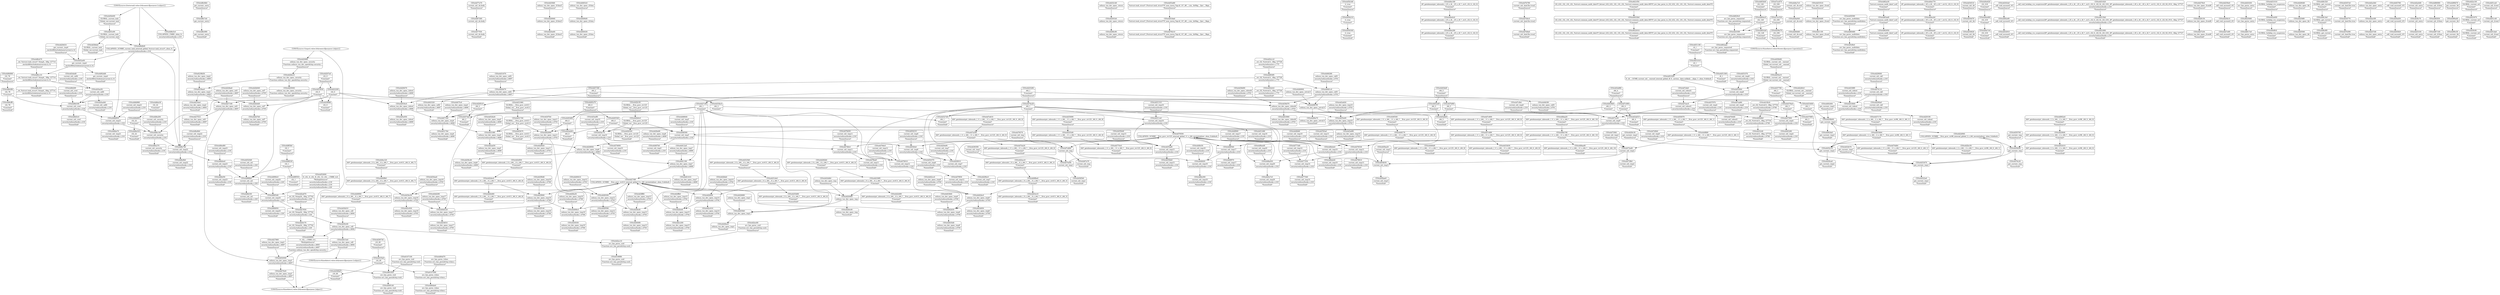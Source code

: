 digraph {
	CE0x4d29d10 [shape=record,shape=Mrecord,label="{CE0x4d29d10|get_current:_tmp4|./arch/x86/include/asm/current.h,14|*SummSource*}"]
	CE0x4d8c7a0 [shape=record,shape=Mrecord,label="{CE0x4d8c7a0|get_current:_entry}"]
	CE0x4d52a00 [shape=record,shape=Mrecord,label="{CE0x4d52a00|get_current:_tmp4|./arch/x86/include/asm/current.h,14}"]
	CE0x4d8e030 [shape=record,shape=Mrecord,label="{CE0x4d8e030|i32_22|*Constant*|*SummSink*}"]
	CE0x4d1f3a0 [shape=record,shape=Mrecord,label="{CE0x4d1f3a0|i16_49|*Constant*}"]
	CE0x4d77e70 [shape=record,shape=Mrecord,label="{CE0x4d77e70|current_sid:_do.body|*SummSource*}"]
	CE0x4d412a0 [shape=record,shape=Mrecord,label="{CE0x4d412a0|selinux_tun_dev_open:_tmp7|security/selinux/hooks.c,4699|*SummSource*}"]
	CE0x4d25fd0 [shape=record,shape=Mrecord,label="{CE0x4d25fd0|selinux_tun_dev_open:_if.then5|*SummSource*}"]
	CE0x4d27c80 [shape=record,shape=Mrecord,label="{CE0x4d27c80|i64_1|*Constant*}"]
	CE0x4d403c0 [shape=record,shape=Mrecord,label="{CE0x4d403c0|selinux_tun_dev_open:_if.then|*SummSource*}"]
	CE0x4d35e00 [shape=record,shape=Mrecord,label="{CE0x4d35e00|selinux_tun_dev_open:_tmp10|security/selinux/hooks.c,4703}"]
	CE0x4d45e70 [shape=record,shape=Mrecord,label="{CE0x4d45e70|i64_0|*Constant*|*SummSource*}"]
	CE0x4d37170 [shape=record,shape=Mrecord,label="{CE0x4d37170|i64*_getelementptr_inbounds_(_2_x_i64_,_2_x_i64_*___llvm_gcov_ctr98,_i64_0,_i64_1)|*Constant*|*SummSource*}"]
	CE0x4d2d0c0 [shape=record,shape=Mrecord,label="{CE0x4d2d0c0|GLOBAL:_current_sid.__warned|Global_var:current_sid.__warned|*SummSink*}"]
	CE0x4d463f0 [shape=record,shape=Mrecord,label="{CE0x4d463f0|selinux_tun_dev_open:_call3|security/selinux/hooks.c,4701|*SummSink*}"]
	CE0x4d321d0 [shape=record,shape=Mrecord,label="{CE0x4d321d0|selinux_tun_dev_open:_return|*SummSource*}"]
	CE0x4d50a10 [shape=record,shape=Mrecord,label="{CE0x4d50a10|GLOBAL:_current_sid.__warned|Global_var:current_sid.__warned}"]
	CE0x4d74600 [shape=record,shape=Mrecord,label="{CE0x4d74600|current_sid:_tmp10|security/selinux/hooks.c,218|*SummSink*}"]
	CE0x4d474a0 [shape=record,shape=Mrecord,label="{CE0x4d474a0|i64_2|*Constant*|*SummSink*}"]
	CE0x4d32040 [shape=record,shape=Mrecord,label="{CE0x4d32040|selinux_tun_dev_open:_tmp3|security/selinux/hooks.c,4697}"]
	CE0x4d53e80 [shape=record,shape=Mrecord,label="{CE0x4d53e80|%struct.task_struct*_(%struct.task_struct**)*_asm_movq_%gs:$_1:P_,$0_,_r,im,_dirflag_,_fpsr_,_flags_|*SummSource*}"]
	CE0x4d20460 [shape=record,shape=Mrecord,label="{CE0x4d20460|selinux_tun_dev_open:_tmp}"]
	CE0x4d46900 [shape=record,shape=Mrecord,label="{CE0x4d46900|selinux_tun_dev_open:_retval.0|*SummSource*}"]
	CE0x6239b50 [shape=record,shape=Mrecord,label="{CE0x6239b50|selinux_tun_dev_open:_tmp2|security/selinux/hooks.c,4693|*SummSource*}"]
	CE0x4d3a6d0 [shape=record,shape=Mrecord,label="{CE0x4d3a6d0|i64_5|*Constant*|*SummSink*}"]
	CE0x4d5b3d0 [shape=record,shape=Mrecord,label="{CE0x4d5b3d0|i1_true|*Constant*|*SummSource*}"]
	CE0x4d8cd20 [shape=record,shape=Mrecord,label="{CE0x4d8cd20|_ret_%struct.task_struct*_%tmp4,_!dbg_!27714|./arch/x86/include/asm/current.h,14|*SummSink*}"]
	CE0x4d8ebe0 [shape=record,shape=Mrecord,label="{CE0x4d8ebe0|current_sid:_tmp23|security/selinux/hooks.c,218}"]
	CE0x4d4e180 [shape=record,shape=Mrecord,label="{CE0x4d4e180|i8*_getelementptr_inbounds_(_25_x_i8_,_25_x_i8_*_.str3,_i32_0,_i32_0)|*Constant*|*SummSource*}"]
	CE0x4d7b6c0 [shape=record,shape=Mrecord,label="{CE0x4d7b6c0|current_sid:_land.lhs.true2}"]
	CE0x4621f50 [shape=record,shape=Mrecord,label="{CE0x4621f50|i32_(i32,_i32,_i16,_i32,_%struct.common_audit_data*)*_bitcast_(i32_(i32,_i32,_i16,_i32,_%struct.common_audit_data.495*)*_avc_has_perm_to_i32_(i32,_i32,_i16,_i32,_%struct.common_audit_data*)*)|*Constant*|*SummSource*}"]
	CE0x4d34f10 [shape=record,shape=Mrecord,label="{CE0x4d34f10|selinux_tun_dev_open:_tmp17|security/selinux/hooks.c,4705|*SummSink*}"]
	CE0x4d3ff80 [shape=record,shape=Mrecord,label="{CE0x4d3ff80|selinux_tun_dev_open:_tmp13|security/selinux/hooks.c,4703|*SummSource*}"]
	CE0x4d3adf0 [shape=record,shape=Mrecord,label="{CE0x4d3adf0|current_sid:_tmp10|security/selinux/hooks.c,218|*SummSource*}"]
	CE0x4d236f0 [shape=record,shape=Mrecord,label="{CE0x4d236f0|i64*_getelementptr_inbounds_(_9_x_i64_,_9_x_i64_*___llvm_gcov_ctr413,_i64_0,_i64_0)|*Constant*}"]
	CE0x47ec530 [shape=record,shape=Mrecord,label="{CE0x47ec530|i32_256|*Constant*}"]
	CE0x4d282b0 [shape=record,shape=Mrecord,label="{CE0x4d282b0|i64*_getelementptr_inbounds_(_9_x_i64_,_9_x_i64_*___llvm_gcov_ctr413,_i64_0,_i64_0)|*Constant*|*SummSource*}"]
	CE0x4d53c90 [shape=record,shape=Mrecord,label="{CE0x4d53c90|GLOBAL:_current_task|Global_var:current_task}"]
	CE0x4d45b70 [shape=record,shape=Mrecord,label="{CE0x4d45b70|GLOBAL:___llvm_gcov_ctr413|Global_var:__llvm_gcov_ctr413|*SummSink*}"]
	CE0x4d301b0 [shape=record,shape=Mrecord,label="{CE0x4d301b0|selinux_tun_dev_open:_return}"]
	CE0x4d2b1f0 [shape=record,shape=Mrecord,label="{CE0x4d2b1f0|GLOBAL:___llvm_gcov_ctr125|Global_var:__llvm_gcov_ctr125|*SummSource*}"]
	CE0x4d29ca0 [shape=record,shape=Mrecord,label="{CE0x4d29ca0|get_current:_tmp2|*SummSink*}"]
	CE0x4d4a7c0 [shape=record,shape=Mrecord,label="{CE0x4d4a7c0|current_sid:_do.end|*SummSource*}"]
	CE0x4d30d10 [shape=record,shape=Mrecord,label="{CE0x4d30d10|selinux_tun_dev_open:_call|security/selinux/hooks.c,4694|*SummSource*}"]
	"CONST[source:2(external),value:2(dynamic)][purpose:{subject}]"
	CE0x4d211f0 [shape=record,shape=Mrecord,label="{CE0x4d211f0|selinux_tun_dev_open:_if.end|*SummSink*}"]
	CE0x4d317b0 [shape=record,shape=Mrecord,label="{CE0x4d317b0|selinux_tun_dev_open:_tmp4|security/selinux/hooks.c,4699|*SummSink*}"]
	CE0x4d400f0 [shape=record,shape=Mrecord,label="{CE0x4d400f0|selinux_tun_dev_open:_tmp13|security/selinux/hooks.c,4703|*SummSink*}"]
	CE0x4d26e10 [shape=record,shape=Mrecord,label="{CE0x4d26e10|selinux_tun_dev_open:_security|Function::selinux_tun_dev_open&Arg::security::}"]
	CE0x4d338f0 [shape=record,shape=Mrecord,label="{CE0x4d338f0|current_sid:_tobool|security/selinux/hooks.c,218|*SummSource*}"]
	CE0x4d5dfe0 [shape=record,shape=Mrecord,label="{CE0x4d5dfe0|avc_has_perm:_auditdata|Function::avc_has_perm&Arg::auditdata::|*SummSink*}"]
	CE0x4d79f30 [shape=record,shape=Mrecord,label="{CE0x4d79f30|current_sid:_tmp12|security/selinux/hooks.c,218|*SummSink*}"]
	CE0x4d206f0 [shape=record,shape=Mrecord,label="{CE0x4d206f0|selinux_tun_dev_open:_security|Function::selinux_tun_dev_open&Arg::security::|*SummSource*}"]
	CE0x4d8cc10 [shape=record,shape=Mrecord,label="{CE0x4d8cc10|_ret_%struct.task_struct*_%tmp4,_!dbg_!27714|./arch/x86/include/asm/current.h,14}"]
	CE0x4d4f170 [shape=record,shape=Mrecord,label="{CE0x4d4f170|i64*_getelementptr_inbounds_(_11_x_i64_,_11_x_i64_*___llvm_gcov_ctr125,_i64_0,_i64_9)|*Constant*}"]
	CE0x4d27860 [shape=record,shape=Mrecord,label="{CE0x4d27860|selinux_tun_dev_open:_tmp3|security/selinux/hooks.c,4697|*SummSource*}"]
	CE0x4d41190 [shape=record,shape=Mrecord,label="{CE0x4d41190|selinux_tun_dev_open:_tmp7|security/selinux/hooks.c,4699}"]
	CE0x4d4d120 [shape=record,shape=Mrecord,label="{CE0x4d4d120|selinux_tun_dev_open:_tmp17|security/selinux/hooks.c,4705}"]
	CE0x4d556b0 [shape=record,shape=Mrecord,label="{CE0x4d556b0|i64*_getelementptr_inbounds_(_2_x_i64_,_2_x_i64_*___llvm_gcov_ctr98,_i64_0,_i64_1)|*Constant*}"]
	"CONST[source:1(input),value:2(dynamic)][purpose:{object}]"
	CE0x4d311e0 [shape=record,shape=Mrecord,label="{CE0x4d311e0|current_sid:_tmp16|security/selinux/hooks.c,218}"]
	CE0x4d355d0 [shape=record,shape=Mrecord,label="{CE0x4d355d0|i64*_getelementptr_inbounds_(_11_x_i64_,_11_x_i64_*___llvm_gcov_ctr125,_i64_0,_i64_8)|*Constant*}"]
	CE0x4d3a880 [shape=record,shape=Mrecord,label="{CE0x4d3a880|i64_4|*Constant*|*SummSource*}"]
	CE0x4d24ba0 [shape=record,shape=Mrecord,label="{CE0x4d24ba0|selinux_tun_dev_open:_sid1|security/selinux/hooks.c,4697|*SummSource*}"]
	CE0x4d3f140 [shape=record,shape=Mrecord,label="{CE0x4d3f140|selinux_tun_dev_open:_tmp18|security/selinux/hooks.c,4708|*SummSink*}"]
	CE0x4d8d6d0 [shape=record,shape=Mrecord,label="{CE0x4d8d6d0|COLLAPSED:_GCMRE_current_task_external_global_%struct.task_struct*:_elem_0::|security/selinux/hooks.c,218}"]
	CE0x4d2d4f0 [shape=record,shape=Mrecord,label="{CE0x4d2d4f0|i64*_getelementptr_inbounds_(_9_x_i64_,_9_x_i64_*___llvm_gcov_ctr413,_i64_0,_i64_0)|*Constant*|*SummSink*}"]
	CE0x4d415e0 [shape=record,shape=Mrecord,label="{CE0x4d415e0|selinux_tun_dev_open:_call|security/selinux/hooks.c,4694|*SummSink*}"]
	CE0x4d4eea0 [shape=record,shape=Mrecord,label="{CE0x4d4eea0|i8*_getelementptr_inbounds_(_45_x_i8_,_45_x_i8_*_.str12,_i32_0,_i32_0)|*Constant*|*SummSink*}"]
	CE0x4d748c0 [shape=record,shape=Mrecord,label="{CE0x4d748c0|current_sid:_tmp11|security/selinux/hooks.c,218}"]
	CE0x4d34470 [shape=record,shape=Mrecord,label="{CE0x4d34470|current_sid:_bb}"]
	CE0x4d31960 [shape=record,shape=Mrecord,label="{CE0x4d31960|GLOBAL:___llvm_gcov_ctr413|Global_var:__llvm_gcov_ctr413|*SummSource*}"]
	CE0x4d8a300 [shape=record,shape=Mrecord,label="{CE0x4d8a300|current_sid:_tmp18|security/selinux/hooks.c,218|*SummSink*}"]
	CE0x4d8f230 [shape=record,shape=Mrecord,label="{CE0x4d8f230|i32_1|*Constant*}"]
	CE0x4d77540 [shape=record,shape=Mrecord,label="{CE0x4d77540|current_sid:_tmp14|security/selinux/hooks.c,218|*SummSink*}"]
	CE0x4d54370 [shape=record,shape=Mrecord,label="{CE0x4d54370|current_sid:_tmp6|security/selinux/hooks.c,218|*SummSink*}"]
	CE0x4d27b20 [shape=record,shape=Mrecord,label="{CE0x4d27b20|selinux_tun_dev_open:_tmp3|security/selinux/hooks.c,4697|*SummSink*}"]
	CE0x4d8e740 [shape=record,shape=Mrecord,label="{CE0x4d8e740|current_sid:_tmp22|security/selinux/hooks.c,218}"]
	CE0x4d2ec10 [shape=record,shape=Mrecord,label="{CE0x4d2ec10|avc_has_perm:_ssid|Function::avc_has_perm&Arg::ssid::}"]
	CE0x4d4e7e0 [shape=record,shape=Mrecord,label="{CE0x4d4e7e0|i32_218|*Constant*|*SummSink*}"]
	CE0x6107090 [shape=record,shape=Mrecord,label="{CE0x6107090|avc_has_perm:_tclass|Function::avc_has_perm&Arg::tclass::}"]
	CE0x4d29a90 [shape=record,shape=Mrecord,label="{CE0x4d29a90|current_sid:_tmp7|security/selinux/hooks.c,218|*SummSource*}"]
	CE0x4d49580 [shape=record,shape=Mrecord,label="{CE0x4d49580|selinux_tun_dev_open:_tmp12|security/selinux/hooks.c,4703|*SummSink*}"]
	CE0x4d4d290 [shape=record,shape=Mrecord,label="{CE0x4d4d290|selinux_tun_dev_open:_tmp17|security/selinux/hooks.c,4705|*SummSource*}"]
	CE0x4d4e620 [shape=record,shape=Mrecord,label="{CE0x4d4e620|i32_218|*Constant*|*SummSource*}"]
	CE0x4d43960 [shape=record,shape=Mrecord,label="{CE0x4d43960|selinux_tun_dev_open:_tobool4|security/selinux/hooks.c,4703|*SummSink*}"]
	CE0x4d4fb80 [shape=record,shape=Mrecord,label="{CE0x4d4fb80|current_sid:_tmp19|security/selinux/hooks.c,218|*SummSource*}"]
	CE0x4d8a4e0 [shape=record,shape=Mrecord,label="{CE0x4d8a4e0|current_sid:_tmp19|security/selinux/hooks.c,218}"]
	CE0x4d4fe50 [shape=record,shape=Mrecord,label="{CE0x4d4fe50|current_sid:_tmp18|security/selinux/hooks.c,218|*SummSource*}"]
	CE0x4d8e9b0 [shape=record,shape=Mrecord,label="{CE0x4d8e9b0|current_sid:_tmp22|security/selinux/hooks.c,218|*SummSink*}"]
	CE0x4d53da0 [shape=record,shape=Mrecord,label="{CE0x4d53da0|%struct.task_struct*_(%struct.task_struct**)*_asm_movq_%gs:$_1:P_,$0_,_r,im,_dirflag_,_fpsr_,_flags_}"]
	CE0x4d435d0 [shape=record,shape=Mrecord,label="{CE0x4d435d0|selinux_tun_dev_open:_tmp9|security/selinux/hooks.c,4700|*SummSink*}"]
	CE0x4d2ec80 [shape=record,shape=Mrecord,label="{CE0x4d2ec80|avc_has_perm:_ssid|Function::avc_has_perm&Arg::ssid::|*SummSource*}"]
	CE0x4d5f390 [shape=record,shape=Mrecord,label="{CE0x4d5f390|avc_has_perm:_auditdata|Function::avc_has_perm&Arg::auditdata::|*SummSource*}"]
	CE0x4d33510 [shape=record,shape=Mrecord,label="{CE0x4d33510|selinux_tun_dev_open:_if.end|*SummSource*}"]
	CE0x4d4e0c0 [shape=record,shape=Mrecord,label="{CE0x4d4e0c0|i8*_getelementptr_inbounds_(_25_x_i8_,_25_x_i8_*_.str3,_i32_0,_i32_0)|*Constant*}"]
	CE0x4d92e80 [shape=record,shape=Mrecord,label="{CE0x4d92e80|_call_void_mcount()_#3}"]
	CE0x4d31310 [shape=record,shape=Mrecord,label="{CE0x4d31310|current_sid:_tmp16|security/selinux/hooks.c,218|*SummSource*}"]
	CE0x4d52600 [shape=record,shape=Mrecord,label="{CE0x4d52600|0:_i32,_4:_i32,_8:_i32,_12:_i32,_:_CMRE_4,8_|*MultipleSource*|security/selinux/hooks.c,218|security/selinux/hooks.c,218|security/selinux/hooks.c,220}"]
	CE0x4d42bc0 [shape=record,shape=Mrecord,label="{CE0x4d42bc0|selinux_tun_dev_open:_tmp8|security/selinux/hooks.c,4700}"]
	CE0x4d3ac70 [shape=record,shape=Mrecord,label="{CE0x4d3ac70|current_sid:_tmp10|security/selinux/hooks.c,218}"]
	CE0x4d51620 [shape=record,shape=Mrecord,label="{CE0x4d51620|_call_void_lockdep_rcu_suspicious(i8*_getelementptr_inbounds_(_25_x_i8_,_25_x_i8_*_.str3,_i32_0,_i32_0),_i32_218,_i8*_getelementptr_inbounds_(_45_x_i8_,_45_x_i8_*_.str12,_i32_0,_i32_0))_#10,_!dbg_!27727|security/selinux/hooks.c,218|*SummSource*}"]
	CE0x4d27230 [shape=record,shape=Mrecord,label="{CE0x4d27230|selinux_tun_dev_open:_if.end6|*SummSink*}"]
	CE0x4d8ef30 [shape=record,shape=Mrecord,label="{CE0x4d8ef30|current_sid:_tmp23|security/selinux/hooks.c,218|*SummSink*}"]
	CE0x4d5e1c0 [shape=record,shape=Mrecord,label="{CE0x4d5e1c0|_ret_i32_%retval.0,_!dbg_!27728|security/selinux/avc.c,775|*SummSource*}"]
	CE0x6107100 [shape=record,shape=Mrecord,label="{CE0x6107100|avc_has_perm:_tsid|Function::avc_has_perm&Arg::tsid::|*SummSource*}"]
	CE0x4d7a610 [shape=record,shape=Mrecord,label="{CE0x4d7a610|i64*_getelementptr_inbounds_(_11_x_i64_,_11_x_i64_*___llvm_gcov_ctr125,_i64_0,_i64_0)|*Constant*|*SummSource*}"]
	CE0x4d79010 [shape=record,shape=Mrecord,label="{CE0x4d79010|current_sid:_tmp12|security/selinux/hooks.c,218}"]
	CE0x4d274f0 [shape=record,shape=Mrecord,label="{CE0x4d274f0|COLLAPSED:_GCMRE___llvm_gcov_ctr413_internal_global_9_x_i64_zeroinitializer:_elem_0:default:}"]
	CE0x4d43bd0 [shape=record,shape=Mrecord,label="{CE0x4d43bd0|i64_5|*Constant*|*SummSource*}"]
	CE0x4d20b10 [shape=record,shape=Mrecord,label="{CE0x4d20b10|_call_void_mcount()_#3}"]
	CE0x4d432b0 [shape=record,shape=Mrecord,label="{CE0x4d432b0|i32_(i32,_i32,_i16,_i32,_%struct.common_audit_data*)*_bitcast_(i32_(i32,_i32,_i16,_i32,_%struct.common_audit_data.495*)*_avc_has_perm_to_i32_(i32,_i32,_i16,_i32,_%struct.common_audit_data*)*)|*Constant*}"]
	CE0x4d41410 [shape=record,shape=Mrecord,label="{CE0x4d41410|selinux_tun_dev_open:_tmp7|security/selinux/hooks.c,4699|*SummSink*}"]
	CE0x4d343a0 [shape=record,shape=Mrecord,label="{CE0x4d343a0|_call_void_mcount()_#3|*SummSource*}"]
	CE0x4d43430 [shape=record,shape=Mrecord,label="{CE0x4d43430|avc_has_perm:_entry|*SummSource*}"]
	CE0x4d4f900 [shape=record,shape=Mrecord,label="{CE0x4d4f900|current_sid:_tmp17|security/selinux/hooks.c,218|*SummSource*}"]
	CE0x4d8e140 [shape=record,shape=Mrecord,label="{CE0x4d8e140|current_sid:_security|security/selinux/hooks.c,218}"]
	CE0x4d49fb0 [shape=record,shape=Mrecord,label="{CE0x4d49fb0|i64*_getelementptr_inbounds_(_9_x_i64_,_9_x_i64_*___llvm_gcov_ctr413,_i64_0,_i64_7)|*Constant*}"]
	CE0x4d924a0 [shape=record,shape=Mrecord,label="{CE0x4d924a0|get_current:_tmp3|*SummSink*}"]
	CE0x4d4f970 [shape=record,shape=Mrecord,label="{CE0x4d4f970|current_sid:_tmp17|security/selinux/hooks.c,218|*SummSink*}"]
	CE0x4d8cb70 [shape=record,shape=Mrecord,label="{CE0x4d8cb70|_ret_%struct.task_struct*_%tmp4,_!dbg_!27714|./arch/x86/include/asm/current.h,14|*SummSource*}"]
	CE0x4d3a400 [shape=record,shape=Mrecord,label="{CE0x4d3a400|GLOBAL:_lockdep_rcu_suspicious|*Constant*}"]
	CE0x4d49a30 [shape=record,shape=Mrecord,label="{CE0x4d49a30|selinux_tun_dev_open:_tmp19|security/selinux/hooks.c,4708|*SummSource*}"]
	CE0x4d43320 [shape=record,shape=Mrecord,label="{CE0x4d43320|selinux_tun_dev_open:_call2|security/selinux/hooks.c,4697|*SummSink*}"]
	CE0x4d90850 [shape=record,shape=Mrecord,label="{CE0x4d90850|current_sid:_tmp24|security/selinux/hooks.c,220|*SummSink*}"]
	CE0x4d3c930 [shape=record,shape=Mrecord,label="{CE0x4d3c930|selinux_tun_dev_open:_tmp16|security/selinux/hooks.c,4705|*SummSink*}"]
	CE0x4d53300 [shape=record,shape=Mrecord,label="{CE0x4d53300|0:_i8,_:_GCMR_current_sid.__warned_internal_global_i8_0,_section_.data.unlikely_,_align_1:_elem_0:default:}"]
	CE0x4d2dec0 [shape=record,shape=Mrecord,label="{CE0x4d2dec0|i64*_getelementptr_inbounds_(_9_x_i64_,_9_x_i64_*___llvm_gcov_ctr413,_i64_0,_i64_8)|*Constant*}"]
	CE0x4d31670 [shape=record,shape=Mrecord,label="{CE0x4d31670|selinux_tun_dev_open:_call2|security/selinux/hooks.c,4697|*SummSource*}"]
	CE0x4d62950 [shape=record,shape=Mrecord,label="{CE0x4d62950|%struct.common_audit_data*_null|*Constant*|*SummSink*}"]
	CE0x4d51690 [shape=record,shape=Mrecord,label="{CE0x4d51690|_call_void_lockdep_rcu_suspicious(i8*_getelementptr_inbounds_(_25_x_i8_,_25_x_i8_*_.str3,_i32_0,_i32_0),_i32_218,_i8*_getelementptr_inbounds_(_45_x_i8_,_45_x_i8_*_.str12,_i32_0,_i32_0))_#10,_!dbg_!27727|security/selinux/hooks.c,218|*SummSink*}"]
	CE0x4d36d00 [shape=record,shape=Mrecord,label="{CE0x4d36d00|selinux_tun_dev_open:_tobool4|security/selinux/hooks.c,4703|*SummSource*}"]
	CE0x4d35b40 [shape=record,shape=Mrecord,label="{CE0x4d35b40|current_sid:_tmp15|security/selinux/hooks.c,218|*SummSource*}"]
	CE0x4d5bae0 [shape=record,shape=Mrecord,label="{CE0x4d5bae0|current_sid:_tmp3|*SummSink*}"]
	CE0x4d8dd00 [shape=record,shape=Mrecord,label="{CE0x4d8dd00|i32_22|*Constant*}"]
	CE0x4d8da70 [shape=record,shape=Mrecord,label="{CE0x4d8da70|current_sid:_tmp21|security/selinux/hooks.c,218|*SummSink*}"]
	CE0x4d4e290 [shape=record,shape=Mrecord,label="{CE0x4d4e290|i8*_getelementptr_inbounds_(_25_x_i8_,_25_x_i8_*_.str3,_i32_0,_i32_0)|*Constant*|*SummSink*}"]
	CE0x4d8f3b0 [shape=record,shape=Mrecord,label="{CE0x4d8f3b0|i32_1|*Constant*|*SummSource*}"]
	CE0x4d7bf60 [shape=record,shape=Mrecord,label="{CE0x4d7bf60|i64_5|*Constant*}"]
	CE0x4d554c0 [shape=record,shape=Mrecord,label="{CE0x4d554c0|selinux_tun_dev_open:_tobool|security/selinux/hooks.c,4699}"]
	CE0x4d8d2f0 [shape=record,shape=Mrecord,label="{CE0x4d8d2f0|current_sid:_cred|security/selinux/hooks.c,218|*SummSource*}"]
	CE0x4d498c0 [shape=record,shape=Mrecord,label="{CE0x4d498c0|selinux_tun_dev_open:_tmp19|security/selinux/hooks.c,4708}"]
	CE0x4d3b6a0 [shape=record,shape=Mrecord,label="{CE0x4d3b6a0|GLOBAL:_current_task|Global_var:current_task|*SummSink*}"]
	CE0x4d37890 [shape=record,shape=Mrecord,label="{CE0x4d37890|i64_3|*Constant*|*SummSink*}"]
	CE0x4d8c8b0 [shape=record,shape=Mrecord,label="{CE0x4d8c8b0|get_current:_entry|*SummSource*}"]
	CE0x4d7ce30 [shape=record,shape=Mrecord,label="{CE0x4d7ce30|current_sid:_tmp9|security/selinux/hooks.c,218}"]
	CE0x4d25930 [shape=record,shape=Mrecord,label="{CE0x4d25930|selinux_tun_dev_open:_security|Function::selinux_tun_dev_open&Arg::security::|*SummSink*}"]
	CE0x4d2f920 [shape=record,shape=Mrecord,label="{CE0x4d2f920|selinux_tun_dev_open:_tmp11|security/selinux/hooks.c,4703|*SummSink*}"]
	CE0x4d2bf30 [shape=record,shape=Mrecord,label="{CE0x4d2bf30|selinux_tun_dev_open:_tmp14|security/selinux/hooks.c,4704}"]
	CE0x4d74e90 [shape=record,shape=Mrecord,label="{CE0x4d74e90|current_sid:_tmp1}"]
	CE0x4d8d180 [shape=record,shape=Mrecord,label="{CE0x4d8d180|current_sid:_cred|security/selinux/hooks.c,218}"]
	CE0x4d26470 [shape=record,shape=Mrecord,label="{CE0x4d26470|selinux_tun_dev_open:_call2|security/selinux/hooks.c,4697}"]
	CE0x4d60480 [shape=record,shape=Mrecord,label="{CE0x4d60480|avc_has_perm:_auditdata|Function::avc_has_perm&Arg::auditdata::}"]
	CE0x4d49f40 [shape=record,shape=Mrecord,label="{CE0x4d49f40|i64*_getelementptr_inbounds_(_9_x_i64_,_9_x_i64_*___llvm_gcov_ctr413,_i64_0,_i64_7)|*Constant*|*SummSink*}"]
	CE0x4d770c0 [shape=record,shape=Mrecord,label="{CE0x4d770c0|i64*_getelementptr_inbounds_(_11_x_i64_,_11_x_i64_*___llvm_gcov_ctr125,_i64_0,_i64_8)|*Constant*|*SummSink*}"]
	CE0x4d2f7b0 [shape=record,shape=Mrecord,label="{CE0x4d2f7b0|selinux_tun_dev_open:_tmp11|security/selinux/hooks.c,4703|*SummSource*}"]
	CE0x4d46c90 [shape=record,shape=Mrecord,label="{CE0x4d46c90|selinux_tun_dev_open:_return|*SummSink*}"]
	CE0x4d92dd0 [shape=record,shape=Mrecord,label="{CE0x4d92dd0|get_current:_tmp4|./arch/x86/include/asm/current.h,14|*SummSink*}"]
	CE0x4d7aec0 [shape=record,shape=Mrecord,label="{CE0x4d7aec0|current_sid:_tobool1|security/selinux/hooks.c,218}"]
	CE0x4622010 [shape=record,shape=Mrecord,label="{CE0x4622010|i32_(i32,_i32,_i16,_i32,_%struct.common_audit_data*)*_bitcast_(i32_(i32,_i32,_i16,_i32,_%struct.common_audit_data.495*)*_avc_has_perm_to_i32_(i32,_i32,_i16,_i32,_%struct.common_audit_data*)*)|*Constant*|*SummSink*}"]
	CE0x4d27910 [shape=record,shape=Mrecord,label="{CE0x4d27910|selinux_tun_dev_open:_sid1|security/selinux/hooks.c,4697|*SummSink*}"]
	CE0x4d63b40 [shape=record,shape=Mrecord,label="{CE0x4d63b40|i32_128|*Constant*|*SummSource*}"]
	CE0x4d26890 [shape=record,shape=Mrecord,label="{CE0x4d26890|0:_i32,_:_CMRE_0,4_|*MultipleSource*|security/selinux/hooks.c,4693|security/selinux/hooks.c,4697|Function::selinux_tun_dev_open&Arg::security::}"]
	CE0x4d2b7b0 [shape=record,shape=Mrecord,label="{CE0x4d2b7b0|selinux_tun_dev_open:_sid7|security/selinux/hooks.c,4705|*SummSink*}"]
	CE0x4d77f30 [shape=record,shape=Mrecord,label="{CE0x4d77f30|current_sid:_do.body|*SummSink*}"]
	CE0x4d74db0 [shape=record,shape=Mrecord,label="{CE0x4d74db0|i64*_getelementptr_inbounds_(_11_x_i64_,_11_x_i64_*___llvm_gcov_ctr125,_i64_0,_i64_1)|*Constant*|*SummSink*}"]
	CE0x4d4a640 [shape=record,shape=Mrecord,label="{CE0x4d4a640|current_sid:_do.end}"]
	CE0x4d475c0 [shape=record,shape=Mrecord,label="{CE0x4d475c0|selinux_tun_dev_open:_tmp4|security/selinux/hooks.c,4699|*SummSource*}"]
	CE0x4d8d980 [shape=record,shape=Mrecord,label="{CE0x4d8d980|current_sid:_tmp21|security/selinux/hooks.c,218|*SummSource*}"]
	CE0x4d39b00 [shape=record,shape=Mrecord,label="{CE0x4d39b00|get_current:_tmp3}"]
	CE0x4d256f0 [shape=record,shape=Mrecord,label="{CE0x4d256f0|selinux_tun_dev_open:_bb}"]
	CE0x4d515b0 [shape=record,shape=Mrecord,label="{CE0x4d515b0|_call_void_lockdep_rcu_suspicious(i8*_getelementptr_inbounds_(_25_x_i8_,_25_x_i8_*_.str3,_i32_0,_i32_0),_i32_218,_i8*_getelementptr_inbounds_(_45_x_i8_,_45_x_i8_*_.str12,_i32_0,_i32_0))_#10,_!dbg_!27727|security/selinux/hooks.c,218}"]
	CE0x4d34510 [shape=record,shape=Mrecord,label="{CE0x4d34510|current_sid:_bb|*SummSource*}"]
	CE0x4d30c00 [shape=record,shape=Mrecord,label="{CE0x4d30c00|selinux_tun_dev_open:_call|security/selinux/hooks.c,4694}"]
	CE0x4d26940 [shape=record,shape=Mrecord,label="{CE0x4d26940|selinux_tun_dev_open:_if.then5}"]
	CE0x4d62a30 [shape=record,shape=Mrecord,label="{CE0x4d62a30|%struct.common_audit_data*_null|*Constant*|*SummSource*}"]
	CE0x4d22200 [shape=record,shape=Mrecord,label="{CE0x4d22200|i32_0|*Constant*}"]
	CE0x4d78210 [shape=record,shape=Mrecord,label="{CE0x4d78210|%struct.task_struct*_(%struct.task_struct**)*_asm_movq_%gs:$_1:P_,$0_,_r,im,_dirflag_,_fpsr_,_flags_|*SummSink*}"]
	CE0x47ec670 [shape=record,shape=Mrecord,label="{CE0x47ec670|i32_256|*Constant*|*SummSource*}"]
	CE0x4d79dc0 [shape=record,shape=Mrecord,label="{CE0x4d79dc0|current_sid:_tmp12|security/selinux/hooks.c,218|*SummSource*}"]
	CE0x4d51300 [shape=record,shape=Mrecord,label="{CE0x4d51300|i8_1|*Constant*|*SummSink*}"]
	CE0x4d8c3a0 [shape=record,shape=Mrecord,label="{CE0x4d8c3a0|GLOBAL:_get_current|*Constant*}"]
	CE0x4d38cd0 [shape=record,shape=Mrecord,label="{CE0x4d38cd0|selinux_tun_dev_open:_tmp6|security/selinux/hooks.c,4699|*SummSink*}"]
	CE0x4d74110 [shape=record,shape=Mrecord,label="{CE0x4d74110|current_sid:_call|security/selinux/hooks.c,218}"]
	CE0x4d78ea0 [shape=record,shape=Mrecord,label="{CE0x4d78ea0|current_sid:_tmp11|security/selinux/hooks.c,218|*SummSink*}"]
	CE0x4d8e5c0 [shape=record,shape=Mrecord,label="{CE0x4d8e5c0|COLLAPSED:_CMRE:_elem_0::|security/selinux/hooks.c,218}"]
	CE0x4d3f350 [shape=record,shape=Mrecord,label="{CE0x4d3f350|selinux_tun_dev_open:_tmp19|security/selinux/hooks.c,4708|*SummSink*}"]
	CE0x4d40430 [shape=record,shape=Mrecord,label="{CE0x4d40430|selinux_tun_dev_open:_if.then|*SummSink*}"]
	CE0x4d45280 [shape=record,shape=Mrecord,label="{CE0x4d45280|current_sid:_tmp4|security/selinux/hooks.c,218|*SummSink*}"]
	CE0x4d905d0 [shape=record,shape=Mrecord,label="{CE0x4d905d0|current_sid:_tmp24|security/selinux/hooks.c,220}"]
	CE0x4d617e0 [shape=record,shape=Mrecord,label="{CE0x4d617e0|avc_has_perm:_entry|*SummSink*}"]
	CE0x4d43e10 [shape=record,shape=Mrecord,label="{CE0x4d43e10|i64*_getelementptr_inbounds_(_9_x_i64_,_9_x_i64_*___llvm_gcov_ctr413,_i64_0,_i64_3)|*Constant*|*SummSink*}"]
	CE0x4d7b580 [shape=record,shape=Mrecord,label="{CE0x4d7b580|current_sid:_land.lhs.true|*SummSink*}"]
	CE0x4d7ad60 [shape=record,shape=Mrecord,label="{CE0x4d7ad60|current_sid:_tmp8|security/selinux/hooks.c,218|*SummSink*}"]
	CE0x4d33b50 [shape=record,shape=Mrecord,label="{CE0x4d33b50|i64*_getelementptr_inbounds_(_11_x_i64_,_11_x_i64_*___llvm_gcov_ctr125,_i64_0,_i64_6)|*Constant*|*SummSink*}"]
	CE0x4d8c990 [shape=record,shape=Mrecord,label="{CE0x4d8c990|get_current:_entry|*SummSink*}"]
	CE0x4d4f540 [shape=record,shape=Mrecord,label="{CE0x4d4f540|current_sid:_tmp17|security/selinux/hooks.c,218}"]
	CE0x4d61850 [shape=record,shape=Mrecord,label="{CE0x4d61850|avc_has_perm:_tsid|Function::avc_has_perm&Arg::tsid::}"]
	CE0x4d2a670 [shape=record,shape=Mrecord,label="{CE0x4d2a670|_ret_i32_%tmp24,_!dbg_!27742|security/selinux/hooks.c,220|*SummSource*}"]
	CE0x4d2c200 [shape=record,shape=Mrecord,label="{CE0x4d2c200|selinux_tun_dev_open:_tmp15|security/selinux/hooks.c,4704|*SummSink*}"]
	CE0x4d64ec0 [shape=record,shape=Mrecord,label="{CE0x4d64ec0|i32_128|*Constant*}"]
	CE0x4d3a920 [shape=record,shape=Mrecord,label="{CE0x4d3a920|selinux_tun_dev_open:_tmp10|security/selinux/hooks.c,4703|*SummSource*}"]
	CE0x4d53370 [shape=record,shape=Mrecord,label="{CE0x4d53370|current_sid:_tmp8|security/selinux/hooks.c,218|*SummSource*}"]
	CE0x4d8ad30 [shape=record,shape=Mrecord,label="{CE0x4d8ad30|current_sid:_tmp20|security/selinux/hooks.c,218}"]
	CE0x4d279c0 [shape=record,shape=Mrecord,label="{CE0x4d279c0|selinux_tun_dev_open:_if.end6|*SummSource*}"]
	CE0x4d8de30 [shape=record,shape=Mrecord,label="{CE0x4d8de30|i32_22|*Constant*|*SummSource*}"]
	CE0x4d2a3b0 [shape=record,shape=Mrecord,label="{CE0x4d2a3b0|selinux_tun_dev_open:_entry|*SummSource*}"]
	CE0x4d47320 [shape=record,shape=Mrecord,label="{CE0x4d47320|selinux_tun_dev_open:_tmp4|security/selinux/hooks.c,4699}"]
	CE0x4d8d060 [shape=record,shape=Mrecord,label="{CE0x4d8d060|i32_78|*Constant*|*SummSource*}"]
	CE0x4d259e0 [shape=record,shape=Mrecord,label="{CE0x4d259e0|_call_void_mcount()_#3|*SummSource*}"]
	CE0x4d51190 [shape=record,shape=Mrecord,label="{CE0x4d51190|i8_1|*Constant*|*SummSource*}"]
	CE0x4d4ecb0 [shape=record,shape=Mrecord,label="{CE0x4d4ecb0|i8*_getelementptr_inbounds_(_45_x_i8_,_45_x_i8_*_.str12,_i32_0,_i32_0)|*Constant*}"]
	CE0x4d35bb0 [shape=record,shape=Mrecord,label="{CE0x4d35bb0|current_sid:_tmp15|security/selinux/hooks.c,218|*SummSink*}"]
	CE0x4d49140 [shape=record,shape=Mrecord,label="{CE0x4d49140|avc_has_perm:_tsid|Function::avc_has_perm&Arg::tsid::|*SummSink*}"]
	CE0x4d8f550 [shape=record,shape=Mrecord,label="{CE0x4d8f550|i32_1|*Constant*|*SummSink*}"]
	CE0x4d74e20 [shape=record,shape=Mrecord,label="{CE0x4d74e20|i64_1|*Constant*}"]
	CE0x4d765a0 [shape=record,shape=Mrecord,label="{CE0x4d765a0|current_sid:_tmp13|security/selinux/hooks.c,218|*SummSource*}"]
	CE0x4d31de0 [shape=record,shape=Mrecord,label="{CE0x4d31de0|i64*_getelementptr_inbounds_(_9_x_i64_,_9_x_i64_*___llvm_gcov_ctr413,_i64_0,_i64_6)|*Constant*}"]
	CE0x4d39c60 [shape=record,shape=Mrecord,label="{CE0x4d39c60|get_current:_tmp}"]
	"CONST[source:0(mediator),value:0(static)][purpose:{operation}]"
	CE0x4d461c0 [shape=record,shape=Mrecord,label="{CE0x4d461c0|selinux_tun_dev_open:_call3|security/selinux/hooks.c,4701}"]
	CE0x4d26680 [shape=record,shape=Mrecord,label="{CE0x4d26680|selinux_tun_dev_open:_tmp1|*SummSource*}"]
	CE0x4d2acc0 [shape=record,shape=Mrecord,label="{CE0x4d2acc0|i64*_getelementptr_inbounds_(_9_x_i64_,_9_x_i64_*___llvm_gcov_ctr413,_i64_0,_i64_3)|*Constant*|*SummSource*}"]
	CE0x4d49300 [shape=record,shape=Mrecord,label="{CE0x4d49300|selinux_tun_dev_open:_tmp12|security/selinux/hooks.c,4703}"]
	CE0x4d4dfc0 [shape=record,shape=Mrecord,label="{CE0x4d4dfc0|GLOBAL:_lockdep_rcu_suspicious|*Constant*|*SummSink*}"]
	CE0x4d8aed0 [shape=record,shape=Mrecord,label="{CE0x4d8aed0|current_sid:_tmp20|security/selinux/hooks.c,218|*SummSource*}"]
	CE0x4d8d3c0 [shape=record,shape=Mrecord,label="{CE0x4d8d3c0|current_sid:_cred|security/selinux/hooks.c,218|*SummSink*}"]
	CE0x4d45820 [shape=record,shape=Mrecord,label="{CE0x4d45820|_call_void_mcount()_#3|*SummSink*}"]
	CE0x4d29910 [shape=record,shape=Mrecord,label="{CE0x4d29910|current_sid:_tmp7|security/selinux/hooks.c,218}"]
	CE0x4d5b210 [shape=record,shape=Mrecord,label="{CE0x4d5b210|i1_true|*Constant*}"]
	CE0x4d8e200 [shape=record,shape=Mrecord,label="{CE0x4d8e200|current_sid:_security|security/selinux/hooks.c,218|*SummSource*}"]
	CE0x4d25280 [shape=record,shape=Mrecord,label="{CE0x4d25280|i64_1|*Constant*|*SummSource*}"]
	CE0x4d5bd50 [shape=record,shape=Mrecord,label="{CE0x4d5bd50|_call_void_mcount()_#3}"]
	CE0x4d2fe40 [shape=record,shape=Mrecord,label="{CE0x4d2fe40|selinux_tun_dev_open:_tmp15|security/selinux/hooks.c,4704}"]
	CE0x4d2a0d0 [shape=record,shape=Mrecord,label="{CE0x4d2a0d0|current_sid:_entry|*SummSource*}"]
	CE0x4d4e770 [shape=record,shape=Mrecord,label="{CE0x4d4e770|i8*_getelementptr_inbounds_(_45_x_i8_,_45_x_i8_*_.str12,_i32_0,_i32_0)|*Constant*|*SummSource*}"]
	CE0x4d49d40 [shape=record,shape=Mrecord,label="{CE0x4d49d40|current_sid:_do.end|*SummSink*}"]
	CE0x4d34ea0 [shape=record,shape=Mrecord,label="{CE0x4d34ea0|selinux_tun_dev_open:_tmp16|security/selinux/hooks.c,4705|*SummSource*}"]
	CE0x4d2bfa0 [shape=record,shape=Mrecord,label="{CE0x4d2bfa0|selinux_tun_dev_open:_tmp14|security/selinux/hooks.c,4704|*SummSource*}"]
	CE0x4d2ffb0 [shape=record,shape=Mrecord,label="{CE0x4d2ffb0|selinux_tun_dev_open:_tmp15|security/selinux/hooks.c,4704|*SummSource*}"]
	CE0x4d26ec0 [shape=record,shape=Mrecord,label="{CE0x4d26ec0|selinux_tun_dev_open:_tmp1|*SummSink*}"]
	CE0x4d49db0 [shape=record,shape=Mrecord,label="{CE0x4d49db0|_ret_i32_%retval.0,_!dbg_!27734|security/selinux/hooks.c,4708}"]
	CE0x4d8aa20 [shape=record,shape=Mrecord,label="{CE0x4d8aa20|i64*_getelementptr_inbounds_(_11_x_i64_,_11_x_i64_*___llvm_gcov_ctr125,_i64_0,_i64_10)|*Constant*|*SummSource*}"]
	CE0x4d79570 [shape=record,shape=Mrecord,label="{CE0x4d79570|current_sid:_tmp|*SummSource*}"]
	CE0x4d29fd0 [shape=record,shape=Mrecord,label="{CE0x4d29fd0|i64*_getelementptr_inbounds_(_2_x_i64_,_2_x_i64_*___llvm_gcov_ctr98,_i64_0,_i64_0)|*Constant*}"]
	CE0x4d66060 [shape=record,shape=Mrecord,label="{CE0x4d66060|current_sid:_if.then|*SummSource*}"]
	CE0x4d3ed40 [shape=record,shape=Mrecord,label="{CE0x4d3ed40|current_sid:_call4|security/selinux/hooks.c,218|*SummSink*}"]
	CE0x4d203b0 [shape=record,shape=Mrecord,label="{CE0x4d203b0|selinux_tun_dev_open:_tmp1}"]
	CE0x4d90c50 [shape=record,shape=Mrecord,label="{CE0x4d90c50|get_current:_bb|*SummSink*}"]
	CE0x4d8cf80 [shape=record,shape=Mrecord,label="{CE0x4d8cf80|i32_78|*Constant*}"]
	CE0x4d76610 [shape=record,shape=Mrecord,label="{CE0x4d76610|current_sid:_tmp13|security/selinux/hooks.c,218|*SummSink*}"]
	CE0x4d35ad0 [shape=record,shape=Mrecord,label="{CE0x4d35ad0|current_sid:_tmp15|security/selinux/hooks.c,218}"]
	CE0x4d23470 [shape=record,shape=Mrecord,label="{CE0x4d23470|GLOBAL:_current_sid|*Constant*}"]
	CE0x4d32b70 [shape=record,shape=Mrecord,label="{CE0x4d32b70|get_current:_tmp1|*SummSource*}"]
	CE0x4d406d0 [shape=record,shape=Mrecord,label="{CE0x4d406d0|selinux_tun_dev_open:_if.then}"]
	CE0x4d255f0 [shape=record,shape=Mrecord,label="{CE0x4d255f0|avc_has_perm:_requested|Function::avc_has_perm&Arg::requested::}"]
	CE0x4d3b400 [shape=record,shape=Mrecord,label="{CE0x4d3b400|GLOBAL:_current_task|Global_var:current_task|*SummSource*}"]
	CE0x4d42b50 [shape=record,shape=Mrecord,label="{CE0x4d42b50|selinux_tun_dev_open:_tmp9|security/selinux/hooks.c,4700}"]
	CE0x4d34e30 [shape=record,shape=Mrecord,label="{CE0x4d34e30|selinux_tun_dev_open:_tmp16|security/selinux/hooks.c,4705}"]
	CE0x4d4fd20 [shape=record,shape=Mrecord,label="{CE0x4d4fd20|current_sid:_tmp18|security/selinux/hooks.c,218}"]
	CE0x4d45760 [shape=record,shape=Mrecord,label="{CE0x4d45760|_call_void_mcount()_#3|*SummSource*}"]
	CE0x4d2c010 [shape=record,shape=Mrecord,label="{CE0x4d2c010|selinux_tun_dev_open:_tmp14|security/selinux/hooks.c,4704|*SummSink*}"]
	CE0x4d31480 [shape=record,shape=Mrecord,label="{CE0x4d31480|current_sid:_tmp16|security/selinux/hooks.c,218|*SummSink*}"]
	CE0x4d33400 [shape=record,shape=Mrecord,label="{CE0x4d33400|i64_1|*Constant*}"]
	CE0x4d5b540 [shape=record,shape=Mrecord,label="{CE0x4d5b540|i1_true|*Constant*|*SummSink*}"]
	CE0x4d48640 [shape=record,shape=Mrecord,label="{CE0x4d48640|current_sid:_tmp5|security/selinux/hooks.c,218|*SummSource*}"]
	CE0x4d4e480 [shape=record,shape=Mrecord,label="{CE0x4d4e480|i32_218|*Constant*}"]
	CE0x4d51da0 [shape=record,shape=Mrecord,label="{CE0x4d51da0|current_sid:_if.end|*SummSink*}"]
	CE0x4d50b90 [shape=record,shape=Mrecord,label="{CE0x4d50b90|GLOBAL:_current_sid.__warned|Global_var:current_sid.__warned|*SummSource*}"]
	CE0x4d50070 [shape=record,shape=Mrecord,label="{CE0x4d50070|i64*_getelementptr_inbounds_(_11_x_i64_,_11_x_i64_*___llvm_gcov_ctr125,_i64_0,_i64_1)|*Constant*|*SummSource*}"]
	CE0x4d65f30 [shape=record,shape=Mrecord,label="{CE0x4d65f30|current_sid:_if.then}"]
	CE0x4d34770 [shape=record,shape=Mrecord,label="{CE0x4d34770|current_sid:_land.lhs.true}"]
	CE0x4d2b0c0 [shape=record,shape=Mrecord,label="{CE0x4d2b0c0|GLOBAL:___llvm_gcov_ctr125|Global_var:__llvm_gcov_ctr125}"]
	CE0x4d8e270 [shape=record,shape=Mrecord,label="{CE0x4d8e270|current_sid:_security|security/selinux/hooks.c,218|*SummSink*}"]
	CE0x4d20560 [shape=record,shape=Mrecord,label="{CE0x4d20560|selinux_tun_dev_open:_bb|*SummSink*}"]
	CE0x4d51ce0 [shape=record,shape=Mrecord,label="{CE0x4d51ce0|current_sid:_if.end|*SummSource*}"]
	CE0x4d32c10 [shape=record,shape=Mrecord,label="{CE0x4d32c10|get_current:_tmp2}"]
	CE0x4d3f060 [shape=record,shape=Mrecord,label="{CE0x4d3f060|selinux_tun_dev_open:_tmp18|security/selinux/hooks.c,4708}"]
	CE0x4d3fc00 [shape=record,shape=Mrecord,label="{CE0x4d3fc00|GLOBAL:_current_sid|*Constant*|*SummSink*}"]
	CE0x4d3a810 [shape=record,shape=Mrecord,label="{CE0x4d3a810|i64_4|*Constant*|*SummSink*}"]
	CE0x4d26c00 [shape=record,shape=Mrecord,label="{CE0x4d26c00|selinux_tun_dev_open:_tmp|*SummSink*}"]
	CE0x6239ae0 [shape=record,shape=Mrecord,label="{CE0x6239ae0|selinux_tun_dev_open:_tmp2|security/selinux/hooks.c,4693}"]
	CE0x4d347e0 [shape=record,shape=Mrecord,label="{CE0x4d347e0|current_sid:_land.lhs.true|*SummSource*}"]
	CE0x4d365b0 [shape=record,shape=Mrecord,label="{CE0x4d365b0|current_sid:_tmp1|*SummSink*}"]
	CE0x4d36730 [shape=record,shape=Mrecord,label="{CE0x4d36730|i16_49|*Constant*|*SummSource*}"]
	CE0x4d52b20 [shape=record,shape=Mrecord,label="{CE0x4d52b20|selinux_tun_dev_open:_tmp5|security/selinux/hooks.c,4699|*SummSource*}"]
	CE0x4d7c090 [shape=record,shape=Mrecord,label="{CE0x4d7c090|i64_4|*Constant*}"]
	CE0x4d467f0 [shape=record,shape=Mrecord,label="{CE0x4d467f0|selinux_tun_dev_open:_retval.0}"]
	CE0x4d54210 [shape=record,shape=Mrecord,label="{CE0x4d54210|current_sid:_tmp6|security/selinux/hooks.c,218|*SummSource*}"]
	CE0x4d90a40 [shape=record,shape=Mrecord,label="{CE0x4d90a40|get_current:_bb}"]
	CE0x4d2b320 [shape=record,shape=Mrecord,label="{CE0x4d2b320|GLOBAL:___llvm_gcov_ctr125|Global_var:__llvm_gcov_ctr125|*SummSink*}"]
	CE0x4d52910 [shape=record,shape=Mrecord,label="{CE0x4d52910|_call_void_mcount()_#3|*SummSink*}"]
	CE0x4d439d0 [shape=record,shape=Mrecord,label="{CE0x4d439d0|i64_4|*Constant*}"]
	CE0x4d540e0 [shape=record,shape=Mrecord,label="{CE0x4d540e0|current_sid:_tmp6|security/selinux/hooks.c,218}"]
	CE0x4d8d850 [shape=record,shape=Mrecord,label="{CE0x4d8d850|current_sid:_tmp21|security/selinux/hooks.c,218}"]
	CE0x4d28470 [shape=record,shape=Mrecord,label="{CE0x4d28470|selinux_tun_dev_open:_tobool|security/selinux/hooks.c,4699|*SummSource*}"]
	CE0x4d285c0 [shape=record,shape=Mrecord,label="{CE0x4d285c0|i64_2|*Constant*}"]
	CE0x4d45540 [shape=record,shape=Mrecord,label="{CE0x4d45540|i64_0|*Constant*}"]
	CE0x4d49410 [shape=record,shape=Mrecord,label="{CE0x4d49410|selinux_tun_dev_open:_tmp12|security/selinux/hooks.c,4703|*SummSource*}"]
	CE0x4d36d70 [shape=record,shape=Mrecord,label="{CE0x4d36d70|selinux_tun_dev_open:_tobool4|security/selinux/hooks.c,4703}"]
	CE0x4d76530 [shape=record,shape=Mrecord,label="{CE0x4d76530|current_sid:_tmp13|security/selinux/hooks.c,218}"]
	CE0x4d73f40 [shape=record,shape=Mrecord,label="{CE0x4d73f40|current_sid:_tmp2|*SummSource*}"]
	CE0x4d37970 [shape=record,shape=Mrecord,label="{CE0x4d37970|current_sid:_tmp4|security/selinux/hooks.c,218|*SummSource*}"]
	CE0x4d63ad0 [shape=record,shape=Mrecord,label="{CE0x4d63ad0|%struct.common_audit_data*_null|*Constant*}"]
	CE0x4d5e0c0 [shape=record,shape=Mrecord,label="{CE0x4d5e0c0|_ret_i32_%retval.0,_!dbg_!27728|security/selinux/avc.c,775|*SummSink*}"]
	CE0x4d31740 [shape=record,shape=Mrecord,label="{CE0x4d31740|GLOBAL:___llvm_gcov_ctr413|Global_var:__llvm_gcov_ctr413}"]
	CE0x4d8ab40 [shape=record,shape=Mrecord,label="{CE0x4d8ab40|current_sid:_tmp19|security/selinux/hooks.c,218|*SummSink*}"]
	CE0x4d50700 [shape=record,shape=Mrecord,label="{CE0x4d50700|get_current:_tmp|*SummSource*}"]
	CE0x4d67140 [shape=record,shape=Mrecord,label="{CE0x4d67140|current_sid:_if.then|*SummSink*}"]
	CE0x4d36390 [shape=record,shape=Mrecord,label="{CE0x4d36390|current_sid:_tmp1|*SummSource*}"]
	CE0x4d62aa0 [shape=record,shape=Mrecord,label="{CE0x4d62aa0|avc_has_perm:_requested|Function::avc_has_perm&Arg::requested::|*SummSink*}"]
	CE0x4d33470 [shape=record,shape=Mrecord,label="{CE0x4d33470|get_current:_tmp1}"]
	"CONST[source:0(mediator),value:2(dynamic)][purpose:{subject}]"
	CE0x4d24e60 [shape=record,shape=Mrecord,label="{CE0x4d24e60|selinux_tun_dev_open:_if.then5|*SummSink*}"]
	CE0x4d327d0 [shape=record,shape=Mrecord,label="{CE0x4d327d0|i64_1|*Constant*|*SummSink*}"]
	CE0x4d7a8b0 [shape=record,shape=Mrecord,label="{CE0x4d7a8b0|current_sid:_tmp}"]
	CE0x4d34850 [shape=record,shape=Mrecord,label="{CE0x4d34850|selinux_tun_dev_open:_tmp8|security/selinux/hooks.c,4700|*SummSink*}"]
	CE0x4d73ed0 [shape=record,shape=Mrecord,label="{CE0x4d73ed0|current_sid:_tmp2}"]
	CE0x4d34620 [shape=record,shape=Mrecord,label="{CE0x4d34620|current_sid:_bb|*SummSink*}"]
	CE0x4d8d1f0 [shape=record,shape=Mrecord,label="{CE0x4d8d1f0|current_sid:_sid|security/selinux/hooks.c,220|*SummSink*}"]
	CE0x4d64d70 [shape=record,shape=Mrecord,label="{CE0x4d64d70|avc_has_perm:_tclass|Function::avc_has_perm&Arg::tclass::|*SummSource*}"]
	CE0x4d7a540 [shape=record,shape=Mrecord,label="{CE0x4d7a540|i64*_getelementptr_inbounds_(_11_x_i64_,_11_x_i64_*___llvm_gcov_ctr125,_i64_0,_i64_0)|*Constant*}"]
	CE0x4d3fe40 [shape=record,shape=Mrecord,label="{CE0x4d3fe40|selinux_tun_dev_open:_tmp13|security/selinux/hooks.c,4703}"]
	CE0x4d45d60 [shape=record,shape=Mrecord,label="{CE0x4d45d60|i64_0|*Constant*}"]
	CE0x4d7c680 [shape=record,shape=Mrecord,label="{CE0x4d7c680|i64*_getelementptr_inbounds_(_11_x_i64_,_11_x_i64_*___llvm_gcov_ctr125,_i64_0,_i64_6)|*Constant*}"]
	CE0x4d520d0 [shape=record,shape=Mrecord,label="{CE0x4d520d0|current_sid:_sid|security/selinux/hooks.c,220|*SummSource*}"]
	CE0x4d902e0 [shape=record,shape=Mrecord,label="{CE0x4d902e0|i64*_getelementptr_inbounds_(_2_x_i64_,_2_x_i64_*___llvm_gcov_ctr98,_i64_0,_i64_0)|*Constant*|*SummSource*}"]
	CE0x4d47a70 [shape=record,shape=Mrecord,label="{CE0x4d47a70|current_sid:_tmp|*SummSink*}"]
	CE0x4d3ea50 [shape=record,shape=Mrecord,label="{CE0x4d3ea50|current_sid:_call4|security/selinux/hooks.c,218}"]
	CE0x4d530b0 [shape=record,shape=Mrecord,label="{CE0x4d530b0|current_sid:_tmp8|security/selinux/hooks.c,218}"]
	CE0x4d25330 [shape=record,shape=Mrecord,label="{CE0x4d25330|current_sid:_entry|*SummSink*}"]
	CE0x4d2df30 [shape=record,shape=Mrecord,label="{CE0x4d2df30|i64*_getelementptr_inbounds_(_9_x_i64_,_9_x_i64_*___llvm_gcov_ctr413,_i64_0,_i64_8)|*Constant*|*SummSource*}"]
	CE0x4d368a0 [shape=record,shape=Mrecord,label="{CE0x4d368a0|i16_49|*Constant*|*SummSink*}"]
	CE0x4d2ad30 [shape=record,shape=Mrecord,label="{CE0x4d2ad30|selinux_tun_dev_open:_tmp5|security/selinux/hooks.c,4699|*SummSink*}"]
	CE0x4d4f340 [shape=record,shape=Mrecord,label="{CE0x4d4f340|i64*_getelementptr_inbounds_(_11_x_i64_,_11_x_i64_*___llvm_gcov_ctr125,_i64_0,_i64_9)|*Constant*|*SummSource*}"]
	CE0x4d8e8b0 [shape=record,shape=Mrecord,label="{CE0x4d8e8b0|current_sid:_tmp22|security/selinux/hooks.c,218|*SummSource*}"]
	CE0x4d487b0 [shape=record,shape=Mrecord,label="{CE0x4d487b0|current_sid:_tmp5|security/selinux/hooks.c,218|*SummSink*}"]
	CE0x4d207a0 [shape=record,shape=Mrecord,label="{CE0x4d207a0|i32_0|*Constant*|*SummSource*}"]
	CE0x4d7cfb0 [shape=record,shape=Mrecord,label="{CE0x4d7cfb0|current_sid:_tmp9|security/selinux/hooks.c,218|*SummSource*}"]
	CE0x4d76c20 [shape=record,shape=Mrecord,label="{CE0x4d76c20|get_current:_tmp|*SummSink*}"]
	CE0x4d5ba20 [shape=record,shape=Mrecord,label="{CE0x4d5ba20|current_sid:_tmp3|*SummSource*}"]
	CE0x4d46a70 [shape=record,shape=Mrecord,label="{CE0x4d46a70|selinux_tun_dev_open:_retval.0|*SummSink*}"]
	CE0x4d43a40 [shape=record,shape=Mrecord,label="{CE0x4d43a40|i64_5|*Constant*}"]
	CE0x4d2e5f0 [shape=record,shape=Mrecord,label="{CE0x4d2e5f0|selinux_tun_dev_open:_entry}"]
	CE0x4d376a0 [shape=record,shape=Mrecord,label="{CE0x4d376a0|i64_3|*Constant*}"]
	CE0x4d8aad0 [shape=record,shape=Mrecord,label="{CE0x4d8aad0|i64*_getelementptr_inbounds_(_11_x_i64_,_11_x_i64_*___llvm_gcov_ctr125,_i64_0,_i64_10)|*Constant*|*SummSink*}"]
	CE0x4d77250 [shape=record,shape=Mrecord,label="{CE0x4d77250|current_sid:_tmp14|security/selinux/hooks.c,218}"]
	CE0x4d1fb20 [shape=record,shape=Mrecord,label="{CE0x4d1fb20|_ret_i32_%retval.0,_!dbg_!27734|security/selinux/hooks.c,4708|*SummSource*}"]
	CE0x4d604f0 [shape=record,shape=Mrecord,label="{CE0x4d604f0|_ret_i32_%retval.0,_!dbg_!27728|security/selinux/avc.c,775}"]
	CE0x4d7c800 [shape=record,shape=Mrecord,label="{CE0x4d7c800|i64*_getelementptr_inbounds_(_11_x_i64_,_11_x_i64_*___llvm_gcov_ctr125,_i64_0,_i64_6)|*Constant*|*SummSource*}"]
	CE0x4d20dd0 [shape=record,shape=Mrecord,label="{CE0x4d20dd0|selinux_tun_dev_open:_if.end}"]
	CE0x4d7b8a0 [shape=record,shape=Mrecord,label="{CE0x4d7b8a0|current_sid:_land.lhs.true2|*SummSink*}"]
	CE0x4d42cc0 [shape=record,shape=Mrecord,label="{CE0x4d42cc0|selinux_tun_dev_open:_tmp8|security/selinux/hooks.c,4700|*SummSource*}"]
	CE0x4d7d0b0 [shape=record,shape=Mrecord,label="{CE0x4d7d0b0|current_sid:_tmp9|security/selinux/hooks.c,218|*SummSink*}"]
	CE0x4d78d30 [shape=record,shape=Mrecord,label="{CE0x4d78d30|current_sid:_tmp11|security/selinux/hooks.c,218|*SummSource*}"]
	CE0x4d8a7d0 [shape=record,shape=Mrecord,label="{CE0x4d8a7d0|i64*_getelementptr_inbounds_(_11_x_i64_,_11_x_i64_*___llvm_gcov_ctr125,_i64_0,_i64_10)|*Constant*}"]
	CE0x4d3ebd0 [shape=record,shape=Mrecord,label="{CE0x4d3ebd0|current_sid:_call4|security/selinux/hooks.c,218|*SummSource*}"]
	CE0x4d323b0 [shape=record,shape=Mrecord,label="{CE0x4d323b0|i64*_getelementptr_inbounds_(_9_x_i64_,_9_x_i64_*___llvm_gcov_ctr413,_i64_0,_i64_6)|*Constant*|*SummSource*}"]
	CE0x4d8cff0 [shape=record,shape=Mrecord,label="{CE0x4d8cff0|i32_78|*Constant*|*SummSink*}"]
	CE0x4d1fc40 [shape=record,shape=Mrecord,label="{CE0x4d1fc40|_ret_i32_%retval.0,_!dbg_!27734|security/selinux/hooks.c,4708|*SummSink*}"]
	CE0x4d20c70 [shape=record,shape=Mrecord,label="{CE0x4d20c70|_ret_i32_%tmp24,_!dbg_!27742|security/selinux/hooks.c,220|*SummSink*}"]
	CE0x4d24db0 [shape=record,shape=Mrecord,label="{CE0x4d24db0|selinux_tun_dev_open:_tmp|*SummSource*}"]
	CE0x4d3a9f0 [shape=record,shape=Mrecord,label="{CE0x4d3a9f0|selinux_tun_dev_open:_tmp10|security/selinux/hooks.c,4703|*SummSink*}"]
	CE0x4d27e90 [shape=record,shape=Mrecord,label="{CE0x4d27e90|_call_void_mcount()_#3|*SummSink*}"]
	CE0x4d54b50 [shape=record,shape=Mrecord,label="{CE0x4d54b50|current_sid:_tmp3}"]
	CE0x4d2b460 [shape=record,shape=Mrecord,label="{CE0x4d2b460|i64*_getelementptr_inbounds_(_9_x_i64_,_9_x_i64_*___llvm_gcov_ctr413,_i64_0,_i64_8)|*Constant*|*SummSink*}"]
	CE0x4d4f4d0 [shape=record,shape=Mrecord,label="{CE0x4d4f4d0|i64*_getelementptr_inbounds_(_11_x_i64_,_11_x_i64_*___llvm_gcov_ctr125,_i64_0,_i64_9)|*Constant*|*SummSink*}"]
	CE0x4d38980 [shape=record,shape=Mrecord,label="{CE0x4d38980|i32_0|*Constant*|*SummSink*}"]
	CE0x4d7afa0 [shape=record,shape=Mrecord,label="{CE0x4d7afa0|current_sid:_tobool1|security/selinux/hooks.c,218|*SummSource*}"]
	CE0x4d290a0 [shape=record,shape=Mrecord,label="{CE0x4d290a0|current_sid:_call|security/selinux/hooks.c,218|*SummSink*}"]
	CE0x4d33840 [shape=record,shape=Mrecord,label="{CE0x4d33840|current_sid:_tobool|security/selinux/hooks.c,218}"]
	CE0x4d29bc0 [shape=record,shape=Mrecord,label="{CE0x4d29bc0|current_sid:_tmp7|security/selinux/hooks.c,218|*SummSink*}"]
	CE0x4d92400 [shape=record,shape=Mrecord,label="{CE0x4d92400|get_current:_tmp3|*SummSource*}"]
	CE0x4d7de20 [shape=record,shape=Mrecord,label="{CE0x4d7de20|i64*_getelementptr_inbounds_(_11_x_i64_,_11_x_i64_*___llvm_gcov_ctr125,_i64_0,_i64_0)|*Constant*|*SummSink*}"]
	CE0x6106f80 [shape=record,shape=Mrecord,label="{CE0x6106f80|avc_has_perm:_ssid|Function::avc_has_perm&Arg::ssid::|*SummSink*}"]
	CE0x4d46280 [shape=record,shape=Mrecord,label="{CE0x4d46280|selinux_tun_dev_open:_call3|security/selinux/hooks.c,4701|*SummSource*}"]
	CE0x4d3f0d0 [shape=record,shape=Mrecord,label="{CE0x4d3f0d0|selinux_tun_dev_open:_tmp18|security/selinux/hooks.c,4708|*SummSource*}"]
	CE0x4d53930 [shape=record,shape=Mrecord,label="{CE0x4d53930|i32_0|*Constant*}"]
	CE0x4d2b4d0 [shape=record,shape=Mrecord,label="{CE0x4d2b4d0|selinux_tun_dev_open:_sid7|security/selinux/hooks.c,4705}"]
	CE0x4d2d940 [shape=record,shape=Mrecord,label="{CE0x4d2d940|COLLAPSED:_GCMRE___llvm_gcov_ctr98_internal_global_2_x_i64_zeroinitializer:_elem_0:default:}"]
	CE0x4d67260 [shape=record,shape=Mrecord,label="{CE0x4d67260|current_sid:_do.body}"]
	CE0x4d63cb0 [shape=record,shape=Mrecord,label="{CE0x4d63cb0|i32_128|*Constant*|*SummSink*}"]
	CE0x4d29c30 [shape=record,shape=Mrecord,label="{CE0x4d29c30|get_current:_tmp2|*SummSource*}"]
	CE0x4d73fb0 [shape=record,shape=Mrecord,label="{CE0x4d73fb0|current_sid:_tmp2|*SummSink*}"]
	CE0x4d29190 [shape=record,shape=Mrecord,label="{CE0x4d29190|current_sid:_tobool|security/selinux/hooks.c,218|*SummSink*}"]
	CE0x4d37900 [shape=record,shape=Mrecord,label="{CE0x4d37900|current_sid:_tmp4|security/selinux/hooks.c,218}"]
	CE0x4d28950 [shape=record,shape=Mrecord,label="{CE0x4d28950|selinux_tun_dev_open:_tmp6|security/selinux/hooks.c,4699}"]
	CE0x4d48580 [shape=record,shape=Mrecord,label="{CE0x4d48580|current_sid:_tmp5|security/selinux/hooks.c,218}"]
	CE0x4d260d0 [shape=record,shape=Mrecord,label="{CE0x4d260d0|selinux_tun_dev_open:_bb|*SummSource*}"]
	CE0x4d234e0 [shape=record,shape=Mrecord,label="{CE0x4d234e0|selinux_tun_dev_open:_tmp2|security/selinux/hooks.c,4693|*SummSink*}"]
	CE0x4d2ab90 [shape=record,shape=Mrecord,label="{CE0x4d2ab90|i64_0|*Constant*|*SummSink*}"]
	CE0x4d3e7c0 [shape=record,shape=Mrecord,label="{CE0x4d3e7c0|current_sid:_tmp20|security/selinux/hooks.c,218|*SummSink*}"]
	CE0x4d8c6f0 [shape=record,shape=Mrecord,label="{CE0x4d8c6f0|GLOBAL:_get_current|*Constant*|*SummSink*}"]
	CE0x4d48be0 [shape=record,shape=Mrecord,label="{CE0x4d48be0|i64*_getelementptr_inbounds_(_9_x_i64_,_9_x_i64_*___llvm_gcov_ctr413,_i64_0,_i64_3)|*Constant*}"]
	"CONST[source:0(mediator),value:2(dynamic)][purpose:{object}]"
	CE0x4d318f0 [shape=record,shape=Mrecord,label="{CE0x4d318f0|selinux_tun_dev_open:_tmp5|security/selinux/hooks.c,4699}"]
	CE0x4d2bc50 [shape=record,shape=Mrecord,label="{CE0x4d2bc50|i64*_getelementptr_inbounds_(_2_x_i64_,_2_x_i64_*___llvm_gcov_ctr98,_i64_0,_i64_1)|*Constant*|*SummSink*}"]
	CE0x4d4a120 [shape=record,shape=Mrecord,label="{CE0x4d4a120|i64*_getelementptr_inbounds_(_9_x_i64_,_9_x_i64_*___llvm_gcov_ctr413,_i64_0,_i64_7)|*Constant*|*SummSource*}"]
	CE0x4d27180 [shape=record,shape=Mrecord,label="{CE0x4d27180|selinux_tun_dev_open:_sid1|security/selinux/hooks.c,4697}"]
	CE0x4d629c0 [shape=record,shape=Mrecord,label="{CE0x4d629c0|avc_has_perm:_requested|Function::avc_has_perm&Arg::requested::|*SummSource*}"]
	CE0x4d7b790 [shape=record,shape=Mrecord,label="{CE0x4d7b790|current_sid:_land.lhs.true2|*SummSource*}"]
	CE0x4d79500 [shape=record,shape=Mrecord,label="{CE0x4d79500|COLLAPSED:_GCMRE___llvm_gcov_ctr125_internal_global_11_x_i64_zeroinitializer:_elem_0:default:}"]
	CE0x4625060 [shape=record,shape=Mrecord,label="{CE0x4625060|avc_has_perm:_entry}"]
	CE0x4d28150 [shape=record,shape=Mrecord,label="{CE0x4d28150|selinux_tun_dev_open:_if.end6}"]
	CE0x4d64de0 [shape=record,shape=Mrecord,label="{CE0x4d64de0|avc_has_perm:_tclass|Function::avc_has_perm&Arg::tclass::|*SummSink*}"]
	CE0x4d8ed60 [shape=record,shape=Mrecord,label="{CE0x4d8ed60|current_sid:_tmp23|security/selinux/hooks.c,218|*SummSource*}"]
	CE0x4d2b640 [shape=record,shape=Mrecord,label="{CE0x4d2b640|selinux_tun_dev_open:_sid7|security/selinux/hooks.c,4705|*SummSource*}"]
	CE0x4d51c40 [shape=record,shape=Mrecord,label="{CE0x4d51c40|current_sid:_if.end}"]
	CE0x4d257d0 [shape=record,shape=Mrecord,label="{CE0x4d257d0|selinux_tun_dev_open:_entry|*SummSink*}"]
	CE0x4d47390 [shape=record,shape=Mrecord,label="{CE0x4d47390|i64_2|*Constant*|*SummSource*}"]
	CE0x4d322a0 [shape=record,shape=Mrecord,label="{CE0x4d322a0|get_current:_tmp1|*SummSink*}"]
	CE0x4d5e050 [shape=record,shape=Mrecord,label="{CE0x4d5e050|selinux_tun_dev_open:_tobool|security/selinux/hooks.c,4699|*SummSink*}"]
	CE0x4d2a140 [shape=record,shape=Mrecord,label="{CE0x4d2a140|GLOBAL:_current_sid|*Constant*|*SummSource*}"]
	CE0x4d3fc70 [shape=record,shape=Mrecord,label="{CE0x4d3fc70|current_sid:_entry}"]
	CE0x4d90b70 [shape=record,shape=Mrecord,label="{CE0x4d90b70|get_current:_bb|*SummSource*}"]
	CE0x4d773d0 [shape=record,shape=Mrecord,label="{CE0x4d773d0|current_sid:_tmp14|security/selinux/hooks.c,218|*SummSource*}"]
	CE0x4d4ffd0 [shape=record,shape=Mrecord,label="{CE0x4d4ffd0|i64*_getelementptr_inbounds_(_11_x_i64_,_11_x_i64_*___llvm_gcov_ctr125,_i64_0,_i64_1)|*Constant*}"]
	CE0x4d51010 [shape=record,shape=Mrecord,label="{CE0x4d51010|i8_1|*Constant*}"]
	CE0x4d906c0 [shape=record,shape=Mrecord,label="{CE0x4d906c0|current_sid:_tmp24|security/selinux/hooks.c,220|*SummSource*}"]
	CE0x4d8c520 [shape=record,shape=Mrecord,label="{CE0x4d8c520|GLOBAL:_get_current|*Constant*|*SummSource*}"]
	CE0x4d35690 [shape=record,shape=Mrecord,label="{CE0x4d35690|i64*_getelementptr_inbounds_(_11_x_i64_,_11_x_i64_*___llvm_gcov_ctr125,_i64_0,_i64_8)|*Constant*|*SummSource*}"]
	CE0x4d37780 [shape=record,shape=Mrecord,label="{CE0x4d37780|i64_3|*Constant*|*SummSource*}"]
	CE0x4d8f6b0 [shape=record,shape=Mrecord,label="{CE0x4d8f6b0|current_sid:_sid|security/selinux/hooks.c,220}"]
	CE0x4d35d60 [shape=record,shape=Mrecord,label="{CE0x4d35d60|i64*_getelementptr_inbounds_(_9_x_i64_,_9_x_i64_*___llvm_gcov_ctr413,_i64_0,_i64_6)|*Constant*|*SummSink*}"]
	CE0x4d29000 [shape=record,shape=Mrecord,label="{CE0x4d29000|current_sid:_call|security/selinux/hooks.c,218|*SummSource*}"]
	CE0x4d33bc0 [shape=record,shape=Mrecord,label="{CE0x4d33bc0|i64_2|*Constant*}"]
	CE0x4d7b0d0 [shape=record,shape=Mrecord,label="{CE0x4d7b0d0|current_sid:_tobool1|security/selinux/hooks.c,218|*SummSink*}"]
	CE0x4d27650 [shape=record,shape=Mrecord,label="{CE0x4d27650|_ret_i32_%tmp24,_!dbg_!27742|security/selinux/hooks.c,220}"]
	CE0x4d36a70 [shape=record,shape=Mrecord,label="{CE0x4d36a70|i32_256|*Constant*|*SummSink*}"]
	CE0x4d31010 [shape=record,shape=Mrecord,label="{CE0x4d31010|GLOBAL:_lockdep_rcu_suspicious|*Constant*|*SummSource*}"]
	CE0x4d52410 [shape=record,shape=Mrecord,label="{CE0x4d52410|i64*_getelementptr_inbounds_(_2_x_i64_,_2_x_i64_*___llvm_gcov_ctr98,_i64_0,_i64_0)|*Constant*|*SummSink*}"]
	CE0x4d28a90 [shape=record,shape=Mrecord,label="{CE0x4d28a90|selinux_tun_dev_open:_tmp6|security/selinux/hooks.c,4699|*SummSource*}"]
	CE0x4d43640 [shape=record,shape=Mrecord,label="{CE0x4d43640|selinux_tun_dev_open:_tmp9|security/selinux/hooks.c,4700|*SummSource*}"]
	CE0x4d42890 [shape=record,shape=Mrecord,label="{CE0x4d42890|selinux_tun_dev_open:_tmp11|security/selinux/hooks.c,4703}"]
	CE0x4d49fb0 -> CE0x4d49f40
	CE0x4d8d850 -> CE0x4d8da70
	CE0x4d53930 -> CE0x4d8f6b0
	CE0x4d79570 -> CE0x4d7a8b0
	CE0x4d8dd00 -> CE0x4d8e140
	CE0x4d2e5f0 -> CE0x4d257d0
	CE0x4d28470 -> CE0x4d554c0
	CE0x4d274f0 -> CE0x4d42bc0
	CE0x4d236f0 -> CE0x4d20460
	CE0x4d30c00 -> CE0x4d415e0
	CE0x4d554c0 -> CE0x4d5e050
	CE0x4d33840 -> CE0x4d29190
	CE0x4d8e5c0 -> CE0x4d8e740
	CE0x4d3adf0 -> CE0x4d3ac70
	CE0x4d66060 -> CE0x4d65f30
	CE0x4d4e620 -> CE0x4d4e480
	CE0x4d28150 -> CE0x4d27230
	CE0x4d51190 -> CE0x4d51010
	CE0x4d50a10 -> CE0x4d2d0c0
	CE0x4d51010 -> CE0x4d51300
	CE0x4d45d60 -> CE0x4d42890
	CE0x4d33470 -> CE0x4d322a0
	CE0x4d29d10 -> CE0x4d52a00
	CE0x4d43bd0 -> CE0x4d7bf60
	CE0x4d3fe40 -> CE0x4d400f0
	CE0x4d8ed60 -> CE0x4d8ebe0
	CE0x4d8f230 -> CE0x4d8f550
	CE0x4d311e0 -> CE0x4d31480
	CE0x4d260d0 -> CE0x4d256f0
	CE0x4d1f3a0 -> CE0x4d368a0
	CE0x4d8d6d0 -> CE0x4d52a00
	CE0x4d37900 -> CE0x4d48580
	CE0x4d8e200 -> CE0x4d8e140
	CE0x4d8e140 -> CE0x4d8e740
	CE0x4d27c80 -> CE0x4d498c0
	CE0x4d26e10 -> CE0x4d25930
	CE0x4d61850 -> CE0x4d49140
	CE0x4d8d2f0 -> CE0x4d8d180
	CE0x4d467f0 -> CE0x4d46a70
	CE0x4d26470 -> CE0x4d467f0
	CE0x4d368a0 -> "CONST[source:0(mediator),value:2(dynamic)][purpose:{object}]"
	CE0x4d79500 -> CE0x4d4f540
	CE0x4d28950 -> CE0x4d41190
	CE0x4d31960 -> CE0x4d31740
	CE0x4d8f230 -> CE0x4d8f6b0
	CE0x4d42cc0 -> CE0x4d42bc0
	CE0x4d256f0 -> CE0x4d20560
	CE0x4d33400 -> CE0x4d33470
	CE0x4d45e70 -> CE0x4d45540
	CE0x4d77250 -> CE0x4d77540
	CE0x4d31310 -> CE0x4d311e0
	CE0x4d35ad0 -> CE0x4d311e0
	CE0x4d90a40 -> CE0x4d90c50
	CE0x4d2b1f0 -> CE0x4d2b0c0
	CE0x4d7c090 -> CE0x4d3a810
	CE0x4d556b0 -> CE0x4d2bc50
	CE0x4d53370 -> CE0x4d530b0
	CE0x4d31740 -> CE0x4d318f0
	CE0x4d2b4d0 -> CE0x4d2b7b0
	CE0x4d74e20 -> CE0x4d77250
	CE0x4d39c60 -> CE0x4d76c20
	CE0x4d27c80 -> CE0x4d2fe40
	CE0x4d73f40 -> CE0x4d73ed0
	CE0x4d53300 -> CE0x4d530b0
	CE0x4d52a00 -> CE0x4d92dd0
	CE0x4d282b0 -> CE0x4d236f0
	CE0x4d27c80 -> CE0x4d327d0
	CE0x4d34ea0 -> CE0x4d34e30
	CE0x4d74e20 -> CE0x4d4fd20
	CE0x4d41190 -> CE0x4d41410
	CE0x4d36d70 -> CE0x4d35e00
	CE0x4d33470 -> CE0x4d2d940
	CE0x4d7afa0 -> CE0x4d7aec0
	CE0x4d33bc0 -> CE0x4d474a0
	CE0x4d285c0 -> CE0x4d474a0
	CE0x4d29910 -> CE0x4d79500
	CE0x4d35b40 -> CE0x4d35ad0
	CE0x4d32c10 -> CE0x4d29ca0
	CE0x4d62a30 -> CE0x4d63ad0
	CE0x4d4fd20 -> CE0x4d79500
	CE0x4d7c800 -> CE0x4d7c680
	CE0x4d49fb0 -> CE0x4d34e30
	CE0x4d73ed0 -> CE0x4d73fb0
	CE0x4d8f6b0 -> CE0x4d8d1f0
	CE0x4d29910 -> CE0x4d29bc0
	CE0x4d8cc10 -> CE0x4d8cd20
	CE0x4d37170 -> CE0x4d556b0
	CE0x4d35e00 -> CE0x4d3a9f0
	CE0x4d53c90 -> CE0x4d3b6a0
	CE0x4d5e1c0 -> CE0x4d604f0
	CE0x4d49300 -> CE0x4d3fe40
	CE0x4d79500 -> CE0x4d540e0
	CE0x4d5ba20 -> CE0x4d54b50
	CE0x4d29fd0 -> CE0x4d39c60
	CE0x4d24db0 -> CE0x4d20460
	CE0x4d8d6d0 -> CE0x4d8d6d0
	CE0x4d7ce30 -> CE0x4d7d0b0
	CE0x4d45d60 -> CE0x4d2ab90
	CE0x4d279c0 -> CE0x4d28150
	CE0x4d30c00 -> CE0x4d2ec10
	CE0x4d73ed0 -> CE0x4d54b50
	CE0x4d35690 -> CE0x4d355d0
	CE0x4d285c0 -> CE0x4d47320
	CE0x4d8a7d0 -> CE0x4d8aad0
	CE0x4625060 -> CE0x4d617e0
	CE0x4d7a610 -> CE0x4d7a540
	CE0x4d29a90 -> CE0x4d29910
	CE0x4d604f0 -> CE0x4d5e0c0
	"CONST[source:2(external),value:2(dynamic)][purpose:{subject}]" -> CE0x4d8e5c0
	CE0x4d4f540 -> CE0x4d4fd20
	CE0x4d53e80 -> CE0x4d53da0
	CE0x4d26470 -> CE0x4d554c0
	CE0x4d27650 -> CE0x4d20c70
	CE0x4d7c680 -> CE0x4d76530
	CE0x4d47320 -> CE0x4d317b0
	CE0x4d2bfa0 -> CE0x4d2bf30
	CE0x47ec530 -> CE0x4d255f0
	CE0x4d51620 -> CE0x4d515b0
	CE0x4d54210 -> CE0x4d540e0
	CE0x4d27c80 -> CE0x4d3fe40
	CE0x4d46280 -> CE0x4d461c0
	CE0x4d42bc0 -> CE0x4d42b50
	CE0x4d376a0 -> CE0x4d37890
	CE0x4d51c40 -> CE0x4d51da0
	CE0x4d25280 -> CE0x4d74e20
	CE0x4d64d70 -> CE0x6107090
	CE0x4d74110 -> CE0x4d290a0
	CE0x4d515b0 -> CE0x4d51690
	CE0x4d39b00 -> CE0x4d2d940
	CE0x4d1f3a0 -> CE0x6107090
	CE0x4d343a0 -> CE0x4d92e80
	CE0x4d42b50 -> CE0x4d274f0
	CE0x4d27180 -> CE0x4d32040
	CE0x4d8aa20 -> CE0x4d8a7d0
	CE0x4d2dec0 -> CE0x4d3f060
	CE0x4d3fc70 -> CE0x4d25330
	CE0x4d32040 -> CE0x4d27b20
	CE0x4d7b790 -> CE0x4d7b6c0
	CE0x4d902e0 -> CE0x4d29fd0
	CE0x4d36730 -> CE0x4d1f3a0
	CE0x4d49410 -> CE0x4d49300
	CE0x47ec530 -> CE0x4d36a70
	CE0x4d604f0 -> CE0x4d461c0
	CE0x4d2ec10 -> CE0x6106f80
	CE0x4d53c90 -> CE0x4d52a00
	CE0x4d45e70 -> CE0x4d45d60
	CE0x4d26680 -> CE0x4d203b0
	CE0x4d52a00 -> CE0x4d8cc10
	CE0x4d4d290 -> CE0x4d4d120
	CE0x4d25280 -> CE0x4d33400
	CE0x4d47390 -> CE0x4d33bc0
	CE0x4d5b3d0 -> CE0x4d5b210
	CE0x4d7b6c0 -> CE0x4d7b8a0
	CE0x6239ae0 -> CE0x4d234e0
	CE0x4d53930 -> CE0x4d33840
	CE0x4d32c10 -> CE0x4d39b00
	CE0x4d8f6b0 -> CE0x4d905d0
	CE0x4d53930 -> CE0x4d8e140
	CE0x4d33510 -> CE0x4d20dd0
	CE0x4d37970 -> CE0x4d37900
	CE0x4d27b20 -> "CONST[source:0(mediator),value:2(dynamic)][purpose:{object}]"
	CE0x4d8d6d0 -> CE0x4d8d850
	CE0x4d2ec80 -> CE0x4d2ec10
	CE0x4d45760 -> CE0x4d5bd50
	CE0x4d355d0 -> CE0x4d770c0
	CE0x4d3f0d0 -> CE0x4d3f060
	CE0x4d2bf30 -> CE0x4d2fe40
	CE0x4d28950 -> CE0x4d38cd0
	CE0x4d27c80 -> CE0x4d203b0
	CE0x4d79500 -> CE0x4d35ad0
	CE0x4d8f3b0 -> CE0x4d8f230
	CE0x4d53da0 -> CE0x4d78210
	CE0x4d467f0 -> CE0x4d49db0
	CE0x4d475c0 -> CE0x4d47320
	CE0x4d7c090 -> CE0x4d7ce30
	CE0x4d63b40 -> CE0x4d64ec0
	CE0x4d338f0 -> CE0x4d33840
	CE0x4d3a920 -> CE0x4d35e00
	CE0x4d4d120 -> CE0x4d274f0
	CE0x6239b50 -> CE0x6239ae0
	CE0x4d79500 -> CE0x4d73ed0
	CE0x4d604f0 -> CE0x4d26470
	CE0x4d461c0 -> CE0x4d36d70
	CE0x4d74e20 -> CE0x4d29910
	CE0x4d376a0 -> CE0x4d37900
	CE0x4d8d850 -> CE0x4d8e140
	CE0x4d8e8b0 -> CE0x4d8e740
	CE0x4d274f0 -> CE0x4d28950
	CE0x4d498c0 -> CE0x4d3f350
	CE0x4d2f7b0 -> CE0x4d42890
	CE0x4d74e20 -> CE0x4d327d0
	CE0x4d8e140 -> CE0x4d8e270
	CE0x4d43a40 -> CE0x4d3a6d0
	CE0x4d207a0 -> CE0x4d22200
	CE0x4d26e10 -> CE0x6239ae0
	CE0x4d22200 -> CE0x4d36d70
	CE0x4d439d0 -> CE0x4d3a810
	CE0x4d45d60 -> CE0x4d318f0
	CE0x4d7a540 -> CE0x4d7de20
	CE0x4d906c0 -> CE0x4d905d0
	CE0x4d45540 -> CE0x4d3ac70
	CE0x4d1fb20 -> CE0x4d49db0
	CE0x4d33bc0 -> CE0x4d37900
	CE0x4d7a8b0 -> CE0x4d74e90
	CE0x4d20460 -> CE0x4d203b0
	CE0x4d5bd50 -> CE0x4d45820
	CE0x4d530b0 -> CE0x4d7aec0
	CE0x4d79dc0 -> CE0x4d79010
	CE0x4d8c3a0 -> CE0x4d8c6f0
	CE0x4d64ec0 -> CE0x4d255f0
	CE0x4d2d940 -> CE0x4d32c10
	CE0x4d8ebe0 -> CE0x4d8f6b0
	CE0x4d748c0 -> CE0x4d79010
	CE0x4d2b0c0 -> CE0x4d3ac70
	CE0x4d50b90 -> CE0x4d50a10
	CE0x4d355d0 -> CE0x4d35ad0
	CE0x4d52600 -> CE0x4d905d0
	CE0x4d2bf30 -> CE0x4d2c010
	CE0x4d79010 -> CE0x4d79f30
	CE0x4d7a540 -> CE0x4d7a8b0
	CE0x4d48580 -> CE0x4d487b0
	CE0x4d629c0 -> CE0x4d255f0
	CE0x4d28a90 -> CE0x4d28950
	CE0x4d255f0 -> CE0x4d62aa0
	CE0x4d54b50 -> CE0x4d5bae0
	CE0x4d3b400 -> CE0x4d53c90
	CE0x4d4a7c0 -> CE0x4d4a640
	CE0x4d765a0 -> CE0x4d76530
	CE0x4d8ad30 -> CE0x4d3e7c0
	CE0x4d49a30 -> CE0x4d498c0
	CE0x6239ae0 -> CE0x4d27180
	CE0x4d2fe40 -> CE0x4d274f0
	CE0x4d748c0 -> CE0x4d78ea0
	CE0x4d318f0 -> CE0x4d2ad30
	CE0x4d2ffb0 -> CE0x4d2fe40
	CE0x4d48580 -> CE0x4d540e0
	CE0x4d8cf80 -> CE0x4d8cff0
	CE0x4d203b0 -> CE0x4d274f0
	CE0x4d274f0 -> CE0x4d3f060
	CE0x4d32040 -> CE0x4d61850
	CE0x4d50a10 -> CE0x4d530b0
	CE0x4d2a0d0 -> CE0x4d3fc70
	CE0x4d51010 -> CE0x4d53300
	CE0x4d43430 -> CE0x4625060
	CE0x6107090 -> CE0x4d64de0
	CE0x4d34510 -> CE0x4d34470
	CE0x4d8a4e0 -> CE0x4d8ad30
	CE0x4d8c8b0 -> CE0x4d8c7a0
	CE0x4d4f340 -> CE0x4d4f170
	CE0x4d4f900 -> CE0x4d4f540
	CE0x4d8d980 -> CE0x4d8d850
	CE0x4d27c80 -> CE0x4d42b50
	CE0x4d30d10 -> CE0x4d30c00
	CE0x4d5b210 -> CE0x4d5b540
	CE0x4d7aec0 -> CE0x4d7b0d0
	CE0x4d4a640 -> CE0x4d49d40
	CE0x4d63ad0 -> CE0x4d60480
	CE0x4d8d6d0 -> CE0x4d8e740
	CE0x4d4e0c0 -> CE0x4d4e290
	CE0x4d530b0 -> CE0x4d7ad60
	CE0x4d30c00 -> CE0x4d61850
	CE0x4d64ec0 -> CE0x4d63cb0
	CE0x4d74e20 -> CE0x4d74e90
	CE0x4d41190 -> CE0x4d274f0
	CE0x4d7bf60 -> CE0x4d3a6d0
	CE0x4d77250 -> CE0x4d79500
	CE0x4d47320 -> CE0x4d318f0
	CE0x4d36390 -> CE0x4d74e90
	CE0x4d26890 -> CE0x4d32040
	CE0x4d8ad30 -> CE0x4d79500
	CE0x4d520d0 -> CE0x4d8f6b0
	CE0x4d4ffd0 -> CE0x4d74db0
	CE0x4d3ebd0 -> CE0x4d3ea50
	CE0x4d76530 -> CE0x4d76610
	CE0x4d3ea50 -> CE0x4d3ed40
	CE0x4d2a670 -> CE0x4d27650
	CE0x4d8cc10 -> CE0x4d3ea50
	CE0x4d4d120 -> CE0x4d34f10
	CE0x4d3a880 -> CE0x4d7c090
	CE0x4d48be0 -> CE0x4d43e10
	CE0x4d274f0 -> CE0x4d20460
	CE0x4d37780 -> CE0x4d376a0
	CE0x4d27180 -> CE0x4d27910
	"CONST[source:2(external),value:2(dynamic)][purpose:{subject}]" -> CE0x4d8d6d0
	CE0x4d22200 -> CE0x4d554c0
	CE0x4d347e0 -> CE0x4d34770
	CE0x4d8d180 -> CE0x4d8d850
	CE0x4d31de0 -> CE0x4d2bf30
	CE0x4d259e0 -> CE0x4d20b10
	CE0x4d49300 -> CE0x4d49580
	CE0x4d79500 -> CE0x4d748c0
	CE0x4d25280 -> CE0x4d27c80
	CE0x4d45540 -> CE0x4d2ab90
	CE0x4d43640 -> CE0x4d42b50
	CE0x4d4fb80 -> CE0x4d8a4e0
	CE0x4d461c0 -> CE0x4d467f0
	CE0x4d74e20 -> CE0x4d79010
	CE0x4d33400 -> CE0x4d39b00
	CE0x4d31740 -> CE0x4d45b70
	CE0x4d403c0 -> CE0x4d406d0
	CE0x4d7ce30 -> CE0x4d3ac70
	CE0x47ec670 -> CE0x47ec530
	CE0x4d554c0 -> CE0x4d47320
	CE0x4d42b50 -> CE0x4d435d0
	CE0x4d556b0 -> CE0x4d32c10
	"CONST[source:1(input),value:2(dynamic)][purpose:{object}]" -> CE0x4d26890
	CE0x4d22200 -> CE0x4d2b4d0
	CE0x4d51ce0 -> CE0x4d51c40
	CE0x4d50700 -> CE0x4d39c60
	CE0x4d8aed0 -> CE0x4d8ad30
	CE0x4d203b0 -> CE0x4d26ec0
	CE0x4d415e0 -> "CONST[source:0(mediator),value:2(dynamic)][purpose:{object}]"
	CE0x4d8e740 -> CE0x4d8ebe0
	CE0x4d3ac70 -> CE0x4d74600
	CE0x4d31670 -> CE0x4d26470
	CE0x4d46900 -> CE0x4d467f0
	CE0x4d36a70 -> "CONST[source:0(mediator),value:0(static)][purpose:{operation}]"
	CE0x4d2a3b0 -> CE0x4d2e5f0
	CE0x4d3ea50 -> CE0x4d8d180
	CE0x4d52b20 -> CE0x4d318f0
	CE0x4d33840 -> CE0x4d37900
	CE0x4d22200 -> CE0x4d38980
	CE0x4d301b0 -> CE0x4d46c90
	CE0x4d3f060 -> CE0x4d498c0
	CE0x4d274f0 -> CE0x4d49300
	CE0x4d34e30 -> CE0x4d4d120
	CE0x4d206f0 -> CE0x4d26e10
	CE0x4d90b70 -> CE0x4d90a40
	CE0x4d8c7a0 -> CE0x4d8c990
	CE0x4d74110 -> CE0x4d33840
	CE0x4d8d060 -> CE0x4d8cf80
	CE0x4d8a4e0 -> CE0x4d8ab40
	CE0x6239ae0 -> CE0x4d2b4d0
	CE0x4d274f0 -> CE0x4d2bf30
	CE0x4d311e0 -> CE0x4d79500
	CE0x4d2b640 -> CE0x4d2b4d0
	CE0x4d8d180 -> CE0x4d8d3c0
	CE0x4d2d940 -> CE0x4d39c60
	CE0x4d25fd0 -> CE0x4d26940
	CE0x4621f50 -> CE0x4d432b0
	CE0x4d92400 -> CE0x4d39b00
	CE0x4d4e180 -> CE0x4d4e0c0
	CE0x4d7c680 -> CE0x4d33b50
	CE0x4d4f170 -> CE0x4d4f4d0
	CE0x4d27c80 -> CE0x4d41190
	CE0x4d31010 -> CE0x4d3a400
	CE0x4d4e770 -> CE0x4d4ecb0
	CE0x4d79500 -> CE0x4d7a8b0
	CE0x4d773d0 -> CE0x4d77250
	CE0x4d8de30 -> CE0x4d8dd00
	CE0x4d63ad0 -> CE0x4d62950
	CE0x4d48be0 -> CE0x4d42bc0
	CE0x4d8e740 -> CE0x4d8e9b0
	CE0x4d77e70 -> CE0x4d67260
	CE0x4d20b10 -> CE0x4d27e90
	CE0x4d7a8b0 -> CE0x4d47a70
	CE0x4d27c80 -> CE0x4d47320
	CE0x4d2fe40 -> CE0x4d2c200
	CE0x4d5f390 -> CE0x4d60480
	CE0x4d321d0 -> CE0x4d301b0
	CE0x4d2b0c0 -> CE0x4d48580
	CE0x4d432b0 -> CE0x4622010
	CE0x4d50070 -> CE0x4d4ffd0
	CE0x4d2a140 -> CE0x4d23470
	CE0x6107100 -> CE0x4d61850
	"CONST[source:1(input),value:2(dynamic)][purpose:{object}]" -> CE0x4d206f0
	CE0x4d498c0 -> CE0x4d274f0
	CE0x4d47390 -> CE0x4d285c0
	CE0x4d4e480 -> CE0x4d4e7e0
	CE0x4d4ecb0 -> CE0x4d4eea0
	CE0x4d39b00 -> CE0x4d924a0
	CE0x4d42890 -> CE0x4d49300
	CE0x4d63cb0 -> "CONST[source:0(mediator),value:0(static)][purpose:{operation}]"
	CE0x4d32b70 -> CE0x4d33470
	CE0x4d540e0 -> CE0x4d29910
	CE0x4d8cf80 -> CE0x4d8d180
	CE0x4d53930 -> CE0x4d8d180
	CE0x4d8a7d0 -> CE0x4d8a4e0
	CE0x4d4ffd0 -> CE0x4d73ed0
	CE0x4d20460 -> CE0x4d26c00
	CE0x4d236f0 -> CE0x4d2d4f0
	CE0x4d65f30 -> CE0x4d67140
	CE0x4d34770 -> CE0x4d7b580
	CE0x4d53930 -> CE0x4d38980
	CE0x4d3a400 -> CE0x4d4dfc0
	CE0x4d36d70 -> CE0x4d43960
	CE0x4d29c30 -> CE0x4d32c10
	CE0x4d540e0 -> CE0x4d54370
	CE0x4d8cb70 -> CE0x4d8cc10
	CE0x4d4f540 -> CE0x4d4f970
	CE0x4d415e0 -> "CONST[source:0(mediator),value:2(dynamic)][purpose:{subject}]"
	CE0x4d35e00 -> CE0x4d42890
	CE0x4d27650 -> CE0x4d30c00
	CE0x4d60480 -> CE0x4d5dfe0
	CE0x4d35ad0 -> CE0x4d35bb0
	CE0x4d8ebe0 -> CE0x4d8ef30
	CE0x4d92e80 -> CE0x4d52910
	CE0x4d31de0 -> CE0x4d35d60
	CE0x4d27c80 -> CE0x4d4d120
	CE0x4d4a120 -> CE0x4d49fb0
	CE0x4d33400 -> CE0x4d327d0
	CE0x4d8dd00 -> CE0x4d8e030
	CE0x4d74e90 -> CE0x4d365b0
	"CONST[source:2(external),value:2(dynamic)][purpose:{subject}]" -> CE0x4d3b400
	CE0x4d2df30 -> CE0x4d2dec0
	CE0x4d74e20 -> CE0x4d54b50
	CE0x4d7cfb0 -> CE0x4d7ce30
	CE0x4d7aec0 -> CE0x4d7ce30
	CE0x4d406d0 -> CE0x4d40430
	CE0x4d3a880 -> CE0x4d439d0
	CE0x4d207a0 -> CE0x4d53930
	CE0x4d74e90 -> CE0x4d79500
	CE0x4d323b0 -> CE0x4d31de0
	CE0x4d3ac70 -> CE0x4d748c0
	CE0x4d29000 -> CE0x4d74110
	CE0x4d3fe40 -> CE0x4d274f0
	CE0x4d79500 -> CE0x4d76530
	CE0x4d318f0 -> CE0x4d28950
	CE0x4d31740 -> CE0x4d42890
	CE0x4d45540 -> CE0x4d48580
	CE0x4d412a0 -> CE0x4d41190
	CE0x4d43bd0 -> CE0x4d43a40
	CE0x4d67260 -> CE0x4d77f30
	CE0x4d34470 -> CE0x4d34620
	CE0x4d37900 -> CE0x4d45280
	CE0x4d2b0c0 -> CE0x4d2b320
	CE0x4d905d0 -> CE0x4d27650
	CE0x4d39c60 -> CE0x4d33470
	CE0x4d26470 -> CE0x4d43320
	CE0x4d2acc0 -> CE0x4d48be0
	CE0x4d26940 -> CE0x4d24e60
	CE0x4d4fd20 -> CE0x4d8a300
	CE0x4d42bc0 -> CE0x4d34850
	CE0x4d3ff80 -> CE0x4d3fe40
	CE0x4d439d0 -> CE0x4d35e00
	CE0x4d42890 -> CE0x4d2f920
	CE0x4d905d0 -> CE0x4d90850
	CE0x4d74e20 -> CE0x4d311e0
	CE0x4d3f060 -> CE0x4d3f140
	CE0x4d49db0 -> CE0x4d1fc40
	CE0x4d8c520 -> CE0x4d8c3a0
	CE0x4d79010 -> CE0x4d79500
	CE0x4d29fd0 -> CE0x4d52410
	CE0x4d48640 -> CE0x4d48580
	CE0x4d7bf60 -> CE0x4d7ce30
	CE0x4d274f0 -> CE0x4d34e30
	CE0x4d30c00 -> CE0x4d26890
	CE0x4d24ba0 -> CE0x4d27180
	CE0x4d74e20 -> CE0x4d8ad30
	CE0x4d22200 -> CE0x4d27180
	CE0x4d78d30 -> CE0x4d748c0
	CE0x4d23470 -> CE0x4d3fc00
	CE0x4d79500 -> CE0x4d8a4e0
	CE0x4d27860 -> CE0x4d32040
	CE0x4d4fe50 -> CE0x4d4fd20
	CE0x4d22200 -> CE0x4d467f0
	CE0x4d43a40 -> CE0x4d35e00
	CE0x4d20dd0 -> CE0x4d211f0
	CE0x4d34e30 -> CE0x4d3c930
	CE0x4d54b50 -> CE0x4d79500
	CE0x4d461c0 -> CE0x4d463f0
	CE0x4d4f170 -> CE0x4d4f540
	CE0x4d76530 -> CE0x4d77250
	CE0x4d36d00 -> CE0x4d36d70
	CE0x4d2dec0 -> CE0x4d2b460
	CE0x4d53c90 -> CE0x4d8d6d0
}